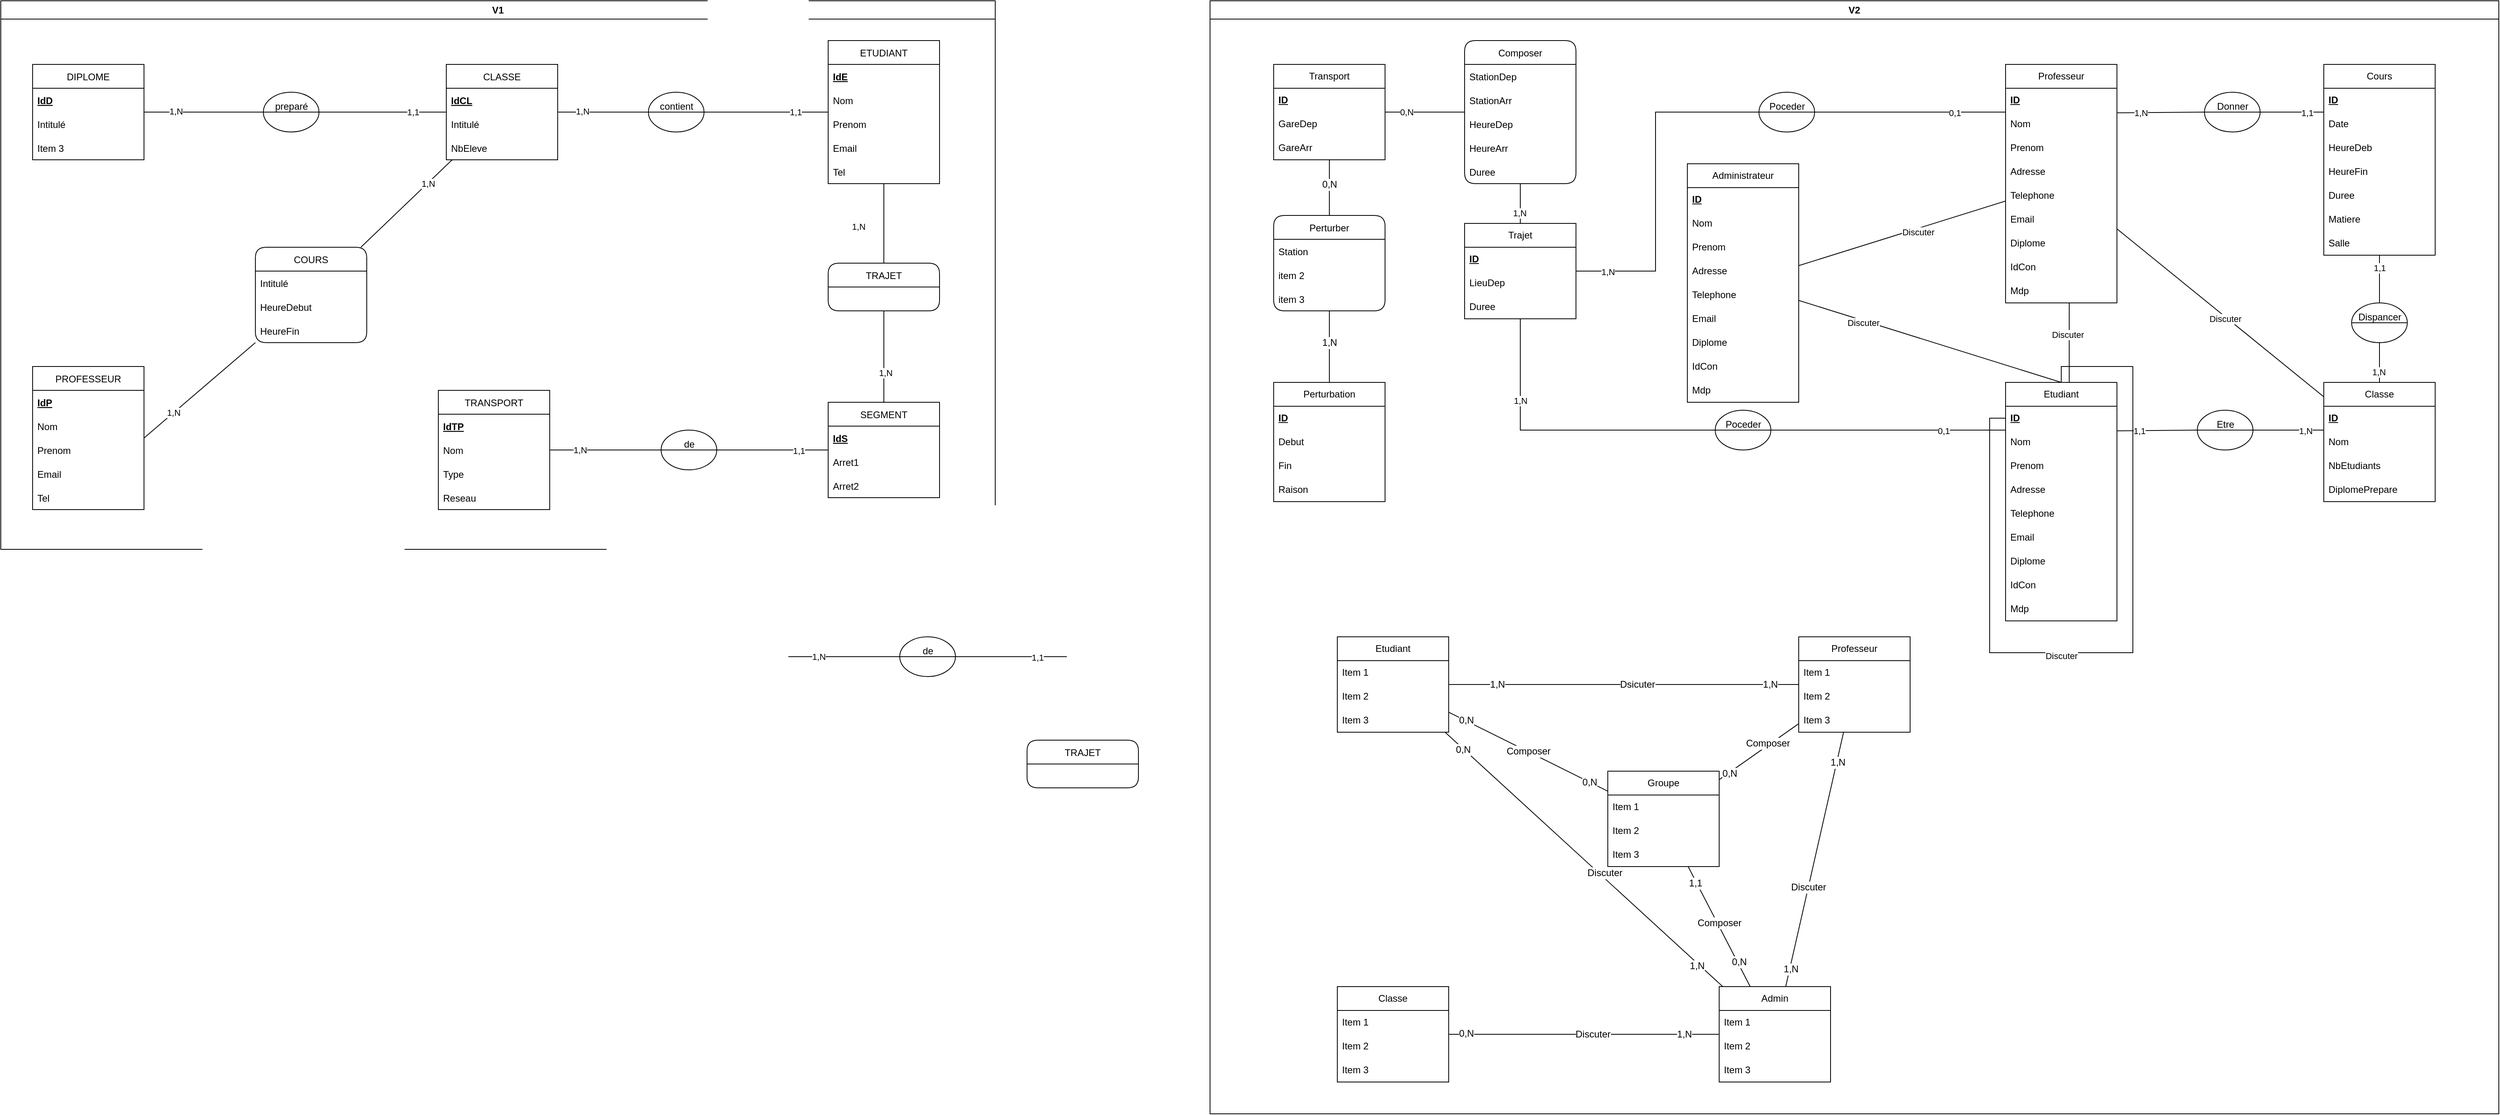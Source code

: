 <mxfile version="20.6.0" type="github">
  <diagram id="ntwZN9jLrbFkZiTQ13Ez" name="Page-1">
    <mxGraphModel dx="2747" dy="605" grid="1" gridSize="10" guides="1" tooltips="1" connect="1" arrows="1" fold="1" page="1" pageScale="1" pageWidth="827" pageHeight="1169" math="0" shadow="0">
      <root>
        <mxCell id="0" />
        <mxCell id="1" parent="0" />
        <mxCell id="YvM7rf__rvNZfSff4V5Y-11" value="DIPLOME" style="swimlane;fontStyle=0;childLayout=stackLayout;horizontal=1;startSize=30;horizontalStack=0;resizeParent=1;resizeParentMax=0;resizeLast=0;collapsible=1;marginBottom=0;" parent="1" vertex="1">
          <mxGeometry x="-1480" y="160" width="140" height="120" as="geometry" />
        </mxCell>
        <mxCell id="YvM7rf__rvNZfSff4V5Y-12" value="IdD" style="text;strokeColor=none;fillColor=none;align=left;verticalAlign=middle;spacingLeft=4;spacingRight=4;overflow=hidden;points=[[0,0.5],[1,0.5]];portConstraint=eastwest;rotatable=0;fontStyle=5" parent="YvM7rf__rvNZfSff4V5Y-11" vertex="1">
          <mxGeometry y="30" width="140" height="30" as="geometry" />
        </mxCell>
        <mxCell id="YvM7rf__rvNZfSff4V5Y-13" value="Intitulé" style="text;strokeColor=none;fillColor=none;align=left;verticalAlign=middle;spacingLeft=4;spacingRight=4;overflow=hidden;points=[[0,0.5],[1,0.5]];portConstraint=eastwest;rotatable=0;" parent="YvM7rf__rvNZfSff4V5Y-11" vertex="1">
          <mxGeometry y="60" width="140" height="30" as="geometry" />
        </mxCell>
        <mxCell id="YvM7rf__rvNZfSff4V5Y-14" value="Item 3" style="text;strokeColor=none;fillColor=none;align=left;verticalAlign=middle;spacingLeft=4;spacingRight=4;overflow=hidden;points=[[0,0.5],[1,0.5]];portConstraint=eastwest;rotatable=0;" parent="YvM7rf__rvNZfSff4V5Y-11" vertex="1">
          <mxGeometry y="90" width="140" height="30" as="geometry" />
        </mxCell>
        <mxCell id="YvM7rf__rvNZfSff4V5Y-35" value="&lt;div&gt;&lt;br&gt;&lt;/div&gt;&lt;div&gt;preparé&lt;br&gt;&lt;/div&gt;&lt;div&gt;&lt;br&gt;&lt;/div&gt;&lt;div&gt;&lt;br&gt;&lt;/div&gt;" style="shape=ellipse;container=1;horizontal=1;horizontalStack=0;resizeParent=1;resizeParentMax=0;resizeLast=0;html=1;dashed=0;collapsible=0;" parent="1" vertex="1">
          <mxGeometry x="-1190" y="195" width="70" height="50" as="geometry" />
        </mxCell>
        <mxCell id="YvM7rf__rvNZfSff4V5Y-36" value="" style="line;strokeWidth=1;fillColor=none;rotatable=0;labelPosition=right;points=[];portConstraint=eastwest;dashed=0;resizeWidth=1;" parent="YvM7rf__rvNZfSff4V5Y-35" vertex="1">
          <mxGeometry y="22.917" width="70" height="4.167" as="geometry" />
        </mxCell>
        <mxCell id="YvM7rf__rvNZfSff4V5Y-37" value="" style="endArrow=none;html=1;rounded=0;entryX=0;entryY=0.5;entryDx=0;entryDy=0;exitX=1;exitY=0.5;exitDx=0;exitDy=0;" parent="1" source="YvM7rf__rvNZfSff4V5Y-11" target="YvM7rf__rvNZfSff4V5Y-35" edge="1">
          <mxGeometry width="50" height="50" relative="1" as="geometry">
            <mxPoint x="-1300" y="225" as="sourcePoint" />
            <mxPoint x="-1420" y="360" as="targetPoint" />
          </mxGeometry>
        </mxCell>
        <mxCell id="YvM7rf__rvNZfSff4V5Y-38" value="1,N" style="edgeLabel;html=1;align=center;verticalAlign=middle;resizable=0;points=[];" parent="YvM7rf__rvNZfSff4V5Y-37" vertex="1" connectable="0">
          <mxGeometry x="-0.467" y="1" relative="1" as="geometry">
            <mxPoint as="offset" />
          </mxGeometry>
        </mxCell>
        <mxCell id="YvM7rf__rvNZfSff4V5Y-39" value="" style="endArrow=none;html=1;rounded=0;entryX=1;entryY=0.5;entryDx=0;entryDy=0;exitX=0;exitY=0.5;exitDx=0;exitDy=0;" parent="1" source="YvM7rf__rvNZfSff4V5Y-42" target="YvM7rf__rvNZfSff4V5Y-35" edge="1">
          <mxGeometry width="50" height="50" relative="1" as="geometry">
            <mxPoint x="-1040" y="210" as="sourcePoint" />
            <mxPoint x="-1130" y="280" as="targetPoint" />
          </mxGeometry>
        </mxCell>
        <mxCell id="YvM7rf__rvNZfSff4V5Y-40" value="1,1" style="edgeLabel;html=1;align=center;verticalAlign=middle;resizable=0;points=[];" parent="YvM7rf__rvNZfSff4V5Y-39" vertex="1" connectable="0">
          <mxGeometry x="-0.467" relative="1" as="geometry">
            <mxPoint as="offset" />
          </mxGeometry>
        </mxCell>
        <mxCell id="YvM7rf__rvNZfSff4V5Y-42" value="CLASSE" style="swimlane;fontStyle=0;childLayout=stackLayout;horizontal=1;startSize=30;horizontalStack=0;resizeParent=1;resizeParentMax=0;resizeLast=0;collapsible=1;marginBottom=0;rounded=0;" parent="1" vertex="1">
          <mxGeometry x="-960" y="160" width="140" height="120" as="geometry" />
        </mxCell>
        <mxCell id="YvM7rf__rvNZfSff4V5Y-43" value="IdCL" style="text;strokeColor=none;fillColor=none;align=left;verticalAlign=middle;spacingLeft=4;spacingRight=4;overflow=hidden;points=[[0,0.5],[1,0.5]];portConstraint=eastwest;rotatable=0;rounded=1;fontStyle=5" parent="YvM7rf__rvNZfSff4V5Y-42" vertex="1">
          <mxGeometry y="30" width="140" height="30" as="geometry" />
        </mxCell>
        <mxCell id="YvM7rf__rvNZfSff4V5Y-44" value="Intitulé" style="text;strokeColor=none;fillColor=none;align=left;verticalAlign=middle;spacingLeft=4;spacingRight=4;overflow=hidden;points=[[0,0.5],[1,0.5]];portConstraint=eastwest;rotatable=0;rounded=1;" parent="YvM7rf__rvNZfSff4V5Y-42" vertex="1">
          <mxGeometry y="60" width="140" height="30" as="geometry" />
        </mxCell>
        <mxCell id="YvM7rf__rvNZfSff4V5Y-45" value="NbEleve" style="text;strokeColor=none;fillColor=none;align=left;verticalAlign=middle;spacingLeft=4;spacingRight=4;overflow=hidden;points=[[0,0.5],[1,0.5]];portConstraint=eastwest;rotatable=0;rounded=1;" parent="YvM7rf__rvNZfSff4V5Y-42" vertex="1">
          <mxGeometry y="90" width="140" height="30" as="geometry" />
        </mxCell>
        <mxCell id="YvM7rf__rvNZfSff4V5Y-46" value="ETUDIANT" style="swimlane;fontStyle=0;childLayout=stackLayout;horizontal=1;startSize=30;horizontalStack=0;resizeParent=1;resizeParentMax=0;resizeLast=0;collapsible=1;marginBottom=0;rounded=0;" parent="1" vertex="1">
          <mxGeometry x="-480" y="130" width="140" height="180" as="geometry" />
        </mxCell>
        <mxCell id="YvM7rf__rvNZfSff4V5Y-47" value="IdE" style="text;strokeColor=none;fillColor=none;align=left;verticalAlign=middle;spacingLeft=4;spacingRight=4;overflow=hidden;points=[[0,0.5],[1,0.5]];portConstraint=eastwest;rotatable=0;rounded=1;fontStyle=5" parent="YvM7rf__rvNZfSff4V5Y-46" vertex="1">
          <mxGeometry y="30" width="140" height="30" as="geometry" />
        </mxCell>
        <mxCell id="YvM7rf__rvNZfSff4V5Y-48" value="Nom" style="text;strokeColor=none;fillColor=none;align=left;verticalAlign=middle;spacingLeft=4;spacingRight=4;overflow=hidden;points=[[0,0.5],[1,0.5]];portConstraint=eastwest;rotatable=0;rounded=1;" parent="YvM7rf__rvNZfSff4V5Y-46" vertex="1">
          <mxGeometry y="60" width="140" height="30" as="geometry" />
        </mxCell>
        <mxCell id="YvM7rf__rvNZfSff4V5Y-49" value="Prenom" style="text;strokeColor=none;fillColor=none;align=left;verticalAlign=middle;spacingLeft=4;spacingRight=4;overflow=hidden;points=[[0,0.5],[1,0.5]];portConstraint=eastwest;rotatable=0;rounded=1;" parent="YvM7rf__rvNZfSff4V5Y-46" vertex="1">
          <mxGeometry y="90" width="140" height="30" as="geometry" />
        </mxCell>
        <mxCell id="YvM7rf__rvNZfSff4V5Y-52" value="Email    " style="text;strokeColor=none;fillColor=none;align=left;verticalAlign=middle;spacingLeft=4;spacingRight=4;overflow=hidden;points=[[0,0.5],[1,0.5]];portConstraint=eastwest;rotatable=0;rounded=1;" parent="YvM7rf__rvNZfSff4V5Y-46" vertex="1">
          <mxGeometry y="120" width="140" height="30" as="geometry" />
        </mxCell>
        <mxCell id="YvM7rf__rvNZfSff4V5Y-51" value="Tel" style="text;strokeColor=none;fillColor=none;align=left;verticalAlign=middle;spacingLeft=4;spacingRight=4;overflow=hidden;points=[[0,0.5],[1,0.5]];portConstraint=eastwest;rotatable=0;rounded=1;" parent="YvM7rf__rvNZfSff4V5Y-46" vertex="1">
          <mxGeometry y="150" width="140" height="30" as="geometry" />
        </mxCell>
        <mxCell id="YvM7rf__rvNZfSff4V5Y-53" value="&lt;div&gt;&lt;br&gt;&lt;/div&gt;&lt;div&gt;contient&lt;br&gt;&lt;/div&gt;&lt;div&gt;&lt;br&gt;&lt;/div&gt;&lt;div&gt;&lt;br&gt;&lt;/div&gt;" style="shape=ellipse;container=1;horizontal=1;horizontalStack=0;resizeParent=1;resizeParentMax=0;resizeLast=0;html=1;dashed=0;collapsible=0;" parent="1" vertex="1">
          <mxGeometry x="-706" y="195" width="70" height="50" as="geometry" />
        </mxCell>
        <mxCell id="YvM7rf__rvNZfSff4V5Y-54" value="" style="line;strokeWidth=1;fillColor=none;rotatable=0;labelPosition=right;points=[];portConstraint=eastwest;dashed=0;resizeWidth=1;" parent="YvM7rf__rvNZfSff4V5Y-53" vertex="1">
          <mxGeometry y="22.917" width="70" height="4.167" as="geometry" />
        </mxCell>
        <mxCell id="YvM7rf__rvNZfSff4V5Y-55" value="" style="endArrow=none;html=1;rounded=0;entryX=0;entryY=0.5;entryDx=0;entryDy=0;exitX=1;exitY=0.5;exitDx=0;exitDy=0;" parent="1" source="YvM7rf__rvNZfSff4V5Y-42" target="YvM7rf__rvNZfSff4V5Y-53" edge="1">
          <mxGeometry width="50" height="50" relative="1" as="geometry">
            <mxPoint x="-790" y="235" as="sourcePoint" />
            <mxPoint x="-1040" y="560" as="targetPoint" />
          </mxGeometry>
        </mxCell>
        <mxCell id="YvM7rf__rvNZfSff4V5Y-56" value="1,N" style="edgeLabel;html=1;align=center;verticalAlign=middle;resizable=0;points=[];" parent="YvM7rf__rvNZfSff4V5Y-55" vertex="1" connectable="0">
          <mxGeometry x="-0.467" y="1" relative="1" as="geometry">
            <mxPoint as="offset" />
          </mxGeometry>
        </mxCell>
        <mxCell id="YvM7rf__rvNZfSff4V5Y-57" value="" style="endArrow=none;html=1;rounded=0;entryX=1;entryY=0.5;entryDx=0;entryDy=0;" parent="1" source="YvM7rf__rvNZfSff4V5Y-46" target="YvM7rf__rvNZfSff4V5Y-53" edge="1">
          <mxGeometry width="50" height="50" relative="1" as="geometry">
            <mxPoint x="-520" y="220" as="sourcePoint" />
            <mxPoint x="-940" y="480" as="targetPoint" />
          </mxGeometry>
        </mxCell>
        <mxCell id="YvM7rf__rvNZfSff4V5Y-58" value="1,1" style="edgeLabel;html=1;align=center;verticalAlign=middle;resizable=0;points=[];" parent="YvM7rf__rvNZfSff4V5Y-57" vertex="1" connectable="0">
          <mxGeometry x="-0.467" relative="1" as="geometry">
            <mxPoint as="offset" />
          </mxGeometry>
        </mxCell>
        <mxCell id="YvM7rf__rvNZfSff4V5Y-59" value="PROFESSEUR" style="swimlane;fontStyle=0;childLayout=stackLayout;horizontal=1;startSize=30;horizontalStack=0;resizeParent=1;resizeParentMax=0;resizeLast=0;collapsible=1;marginBottom=0;rounded=0;" parent="1" vertex="1">
          <mxGeometry x="-1480" y="540" width="140" height="180" as="geometry" />
        </mxCell>
        <mxCell id="YvM7rf__rvNZfSff4V5Y-60" value="IdP" style="text;strokeColor=none;fillColor=none;align=left;verticalAlign=middle;spacingLeft=4;spacingRight=4;overflow=hidden;points=[[0,0.5],[1,0.5]];portConstraint=eastwest;rotatable=0;rounded=0;fontStyle=5" parent="YvM7rf__rvNZfSff4V5Y-59" vertex="1">
          <mxGeometry y="30" width="140" height="30" as="geometry" />
        </mxCell>
        <mxCell id="YvM7rf__rvNZfSff4V5Y-61" value="Nom    " style="text;strokeColor=none;fillColor=none;align=left;verticalAlign=middle;spacingLeft=4;spacingRight=4;overflow=hidden;points=[[0,0.5],[1,0.5]];portConstraint=eastwest;rotatable=0;rounded=0;" parent="YvM7rf__rvNZfSff4V5Y-59" vertex="1">
          <mxGeometry y="60" width="140" height="30" as="geometry" />
        </mxCell>
        <mxCell id="YvM7rf__rvNZfSff4V5Y-62" value="Prenom" style="text;strokeColor=none;fillColor=none;align=left;verticalAlign=middle;spacingLeft=4;spacingRight=4;overflow=hidden;points=[[0,0.5],[1,0.5]];portConstraint=eastwest;rotatable=0;rounded=0;" parent="YvM7rf__rvNZfSff4V5Y-59" vertex="1">
          <mxGeometry y="90" width="140" height="30" as="geometry" />
        </mxCell>
        <mxCell id="YvM7rf__rvNZfSff4V5Y-63" value="Email    " style="text;strokeColor=none;fillColor=none;align=left;verticalAlign=middle;spacingLeft=4;spacingRight=4;overflow=hidden;points=[[0,0.5],[1,0.5]];portConstraint=eastwest;rotatable=0;rounded=0;" parent="YvM7rf__rvNZfSff4V5Y-59" vertex="1">
          <mxGeometry y="120" width="140" height="30" as="geometry" />
        </mxCell>
        <mxCell id="YvM7rf__rvNZfSff4V5Y-64" value="Tel" style="text;strokeColor=none;fillColor=none;align=left;verticalAlign=middle;spacingLeft=4;spacingRight=4;overflow=hidden;points=[[0,0.5],[1,0.5]];portConstraint=eastwest;rotatable=0;rounded=0;" parent="YvM7rf__rvNZfSff4V5Y-59" vertex="1">
          <mxGeometry y="150" width="140" height="30" as="geometry" />
        </mxCell>
        <mxCell id="YvM7rf__rvNZfSff4V5Y-71" value="" style="endArrow=none;html=1;rounded=0;exitX=1;exitY=0.5;exitDx=0;exitDy=0;" parent="1" source="YvM7rf__rvNZfSff4V5Y-59" target="YvM7rf__rvNZfSff4V5Y-122" edge="1">
          <mxGeometry width="50" height="50" relative="1" as="geometry">
            <mxPoint x="-1320" y="575" as="sourcePoint" />
            <mxPoint x="-1270" y="550" as="targetPoint" />
          </mxGeometry>
        </mxCell>
        <mxCell id="YvM7rf__rvNZfSff4V5Y-72" value="1,N" style="edgeLabel;html=1;align=center;verticalAlign=middle;resizable=0;points=[];" parent="YvM7rf__rvNZfSff4V5Y-71" vertex="1" connectable="0">
          <mxGeometry x="-0.467" y="1" relative="1" as="geometry">
            <mxPoint as="offset" />
          </mxGeometry>
        </mxCell>
        <mxCell id="YvM7rf__rvNZfSff4V5Y-79" value="" style="endArrow=none;html=1;rounded=0;" parent="1" source="YvM7rf__rvNZfSff4V5Y-42" target="YvM7rf__rvNZfSff4V5Y-122" edge="1">
          <mxGeometry width="50" height="50" relative="1" as="geometry">
            <mxPoint x="-660" y="445" as="sourcePoint" />
            <mxPoint x="-910.0" y="365.0" as="targetPoint" />
          </mxGeometry>
        </mxCell>
        <mxCell id="YvM7rf__rvNZfSff4V5Y-80" value="1,N" style="edgeLabel;html=1;align=center;verticalAlign=middle;resizable=0;points=[];" parent="YvM7rf__rvNZfSff4V5Y-79" vertex="1" connectable="0">
          <mxGeometry x="-0.467" relative="1" as="geometry">
            <mxPoint as="offset" />
          </mxGeometry>
        </mxCell>
        <mxCell id="YvM7rf__rvNZfSff4V5Y-81" value="TRANSPORT" style="swimlane;fontStyle=0;childLayout=stackLayout;horizontal=1;startSize=30;horizontalStack=0;resizeParent=1;resizeParentMax=0;resizeLast=0;collapsible=1;marginBottom=0;rounded=0;" parent="1" vertex="1">
          <mxGeometry x="-970" y="570" width="140" height="150" as="geometry" />
        </mxCell>
        <mxCell id="YvM7rf__rvNZfSff4V5Y-82" value="IdTP" style="text;strokeColor=none;fillColor=none;align=left;verticalAlign=middle;spacingLeft=4;spacingRight=4;overflow=hidden;points=[[0,0.5],[1,0.5]];portConstraint=eastwest;rotatable=0;rounded=0;fontStyle=5" parent="YvM7rf__rvNZfSff4V5Y-81" vertex="1">
          <mxGeometry y="30" width="140" height="30" as="geometry" />
        </mxCell>
        <mxCell id="YvM7rf__rvNZfSff4V5Y-83" value="Nom" style="text;strokeColor=none;fillColor=none;align=left;verticalAlign=middle;spacingLeft=4;spacingRight=4;overflow=hidden;points=[[0,0.5],[1,0.5]];portConstraint=eastwest;rotatable=0;rounded=0;" parent="YvM7rf__rvNZfSff4V5Y-81" vertex="1">
          <mxGeometry y="60" width="140" height="30" as="geometry" />
        </mxCell>
        <mxCell id="YvM7rf__rvNZfSff4V5Y-84" value="Type" style="text;strokeColor=none;fillColor=none;align=left;verticalAlign=middle;spacingLeft=4;spacingRight=4;overflow=hidden;points=[[0,0.5],[1,0.5]];portConstraint=eastwest;rotatable=0;rounded=0;" parent="YvM7rf__rvNZfSff4V5Y-81" vertex="1">
          <mxGeometry y="90" width="140" height="30" as="geometry" />
        </mxCell>
        <mxCell id="YvM7rf__rvNZfSff4V5Y-85" value="Reseau" style="text;strokeColor=none;fillColor=none;align=left;verticalAlign=middle;spacingLeft=4;spacingRight=4;overflow=hidden;points=[[0,0.5],[1,0.5]];portConstraint=eastwest;rotatable=0;rounded=0;" parent="YvM7rf__rvNZfSff4V5Y-81" vertex="1">
          <mxGeometry y="120" width="140" height="30" as="geometry" />
        </mxCell>
        <mxCell id="YvM7rf__rvNZfSff4V5Y-87" value="SEGMENT" style="swimlane;fontStyle=0;childLayout=stackLayout;horizontal=1;startSize=30;horizontalStack=0;resizeParent=1;resizeParentMax=0;resizeLast=0;collapsible=1;marginBottom=0;rounded=0;" parent="1" vertex="1">
          <mxGeometry x="-480" y="585" width="140" height="120" as="geometry" />
        </mxCell>
        <mxCell id="YvM7rf__rvNZfSff4V5Y-88" value="IdS" style="text;strokeColor=none;fillColor=none;align=left;verticalAlign=middle;spacingLeft=4;spacingRight=4;overflow=hidden;points=[[0,0.5],[1,0.5]];portConstraint=eastwest;rotatable=0;rounded=0;fontStyle=5" parent="YvM7rf__rvNZfSff4V5Y-87" vertex="1">
          <mxGeometry y="30" width="140" height="30" as="geometry" />
        </mxCell>
        <mxCell id="YvM7rf__rvNZfSff4V5Y-89" value="Arret1" style="text;strokeColor=none;fillColor=none;align=left;verticalAlign=middle;spacingLeft=4;spacingRight=4;overflow=hidden;points=[[0,0.5],[1,0.5]];portConstraint=eastwest;rotatable=0;rounded=0;" parent="YvM7rf__rvNZfSff4V5Y-87" vertex="1">
          <mxGeometry y="60" width="140" height="30" as="geometry" />
        </mxCell>
        <mxCell id="YvM7rf__rvNZfSff4V5Y-90" value="Arret2" style="text;strokeColor=none;fillColor=none;align=left;verticalAlign=middle;spacingLeft=4;spacingRight=4;overflow=hidden;points=[[0,0.5],[1,0.5]];portConstraint=eastwest;rotatable=0;rounded=0;" parent="YvM7rf__rvNZfSff4V5Y-87" vertex="1">
          <mxGeometry y="90" width="140" height="30" as="geometry" />
        </mxCell>
        <mxCell id="YvM7rf__rvNZfSff4V5Y-91" value="&lt;div&gt;de&lt;br&gt;&lt;/div&gt;&lt;div&gt;&lt;br&gt;&lt;/div&gt;" style="shape=ellipse;container=1;horizontal=1;horizontalStack=0;resizeParent=1;resizeParentMax=0;resizeLast=0;html=1;dashed=0;collapsible=0;" parent="1" vertex="1">
          <mxGeometry x="-690" y="620" width="70" height="50" as="geometry" />
        </mxCell>
        <mxCell id="YvM7rf__rvNZfSff4V5Y-92" value="" style="line;strokeWidth=1;fillColor=none;rotatable=0;labelPosition=right;points=[];portConstraint=eastwest;dashed=0;resizeWidth=1;" parent="YvM7rf__rvNZfSff4V5Y-91" vertex="1">
          <mxGeometry y="22.917" width="70" height="4.167" as="geometry" />
        </mxCell>
        <mxCell id="YvM7rf__rvNZfSff4V5Y-93" value="" style="endArrow=none;html=1;rounded=0;entryX=1;entryY=0.5;entryDx=0;entryDy=0;" parent="1" source="YvM7rf__rvNZfSff4V5Y-87" target="YvM7rf__rvNZfSff4V5Y-91" edge="1">
          <mxGeometry width="50" height="50" relative="1" as="geometry">
            <mxPoint x="-340" y="405" as="sourcePoint" />
            <mxPoint x="-650" y="600" as="targetPoint" />
          </mxGeometry>
        </mxCell>
        <mxCell id="YvM7rf__rvNZfSff4V5Y-94" value="1,1" style="edgeLabel;html=1;align=center;verticalAlign=middle;resizable=0;points=[];" parent="YvM7rf__rvNZfSff4V5Y-93" vertex="1" connectable="0">
          <mxGeometry x="-0.467" y="1" relative="1" as="geometry">
            <mxPoint as="offset" />
          </mxGeometry>
        </mxCell>
        <mxCell id="YvM7rf__rvNZfSff4V5Y-95" value="" style="endArrow=none;html=1;rounded=0;entryX=0;entryY=0.5;entryDx=0;entryDy=0;" parent="1" source="YvM7rf__rvNZfSff4V5Y-81" target="YvM7rf__rvNZfSff4V5Y-91" edge="1">
          <mxGeometry width="50" height="50" relative="1" as="geometry">
            <mxPoint x="-890" y="415" as="sourcePoint" />
            <mxPoint x="-970" y="470" as="targetPoint" />
          </mxGeometry>
        </mxCell>
        <mxCell id="YvM7rf__rvNZfSff4V5Y-96" value="1,N" style="edgeLabel;html=1;align=center;verticalAlign=middle;resizable=0;points=[];" parent="YvM7rf__rvNZfSff4V5Y-95" vertex="1" connectable="0">
          <mxGeometry x="-0.467" relative="1" as="geometry">
            <mxPoint as="offset" />
          </mxGeometry>
        </mxCell>
        <mxCell id="YvM7rf__rvNZfSff4V5Y-101" value="TRAJET" style="rounded=1;swimlane;fontStyle=0;childLayout=stackLayout;horizontal=1;startSize=30;horizontalStack=0;resizeParent=1;resizeParentMax=0;resizeLast=0;collapsible=1;marginBottom=0;" parent="1" vertex="1">
          <mxGeometry x="-480" y="410" width="140" height="60" as="geometry" />
        </mxCell>
        <mxCell id="YvM7rf__rvNZfSff4V5Y-117" value="" style="endArrow=none;html=1;rounded=0;" parent="1" source="YvM7rf__rvNZfSff4V5Y-101" target="YvM7rf__rvNZfSff4V5Y-46" edge="1">
          <mxGeometry width="50" height="50" relative="1" as="geometry">
            <mxPoint x="-730" y="420" as="sourcePoint" />
            <mxPoint x="-680" y="370" as="targetPoint" />
          </mxGeometry>
        </mxCell>
        <mxCell id="YvM7rf__rvNZfSff4V5Y-118" value="1,N" style="edgeLabel;html=1;align=center;verticalAlign=middle;resizable=0;points=[];" parent="YvM7rf__rvNZfSff4V5Y-117" vertex="1" connectable="0">
          <mxGeometry x="0.778" relative="1" as="geometry">
            <mxPoint x="-32" y="43" as="offset" />
          </mxGeometry>
        </mxCell>
        <mxCell id="YvM7rf__rvNZfSff4V5Y-119" value="" style="endArrow=none;html=1;rounded=0;" parent="1" source="YvM7rf__rvNZfSff4V5Y-87" target="YvM7rf__rvNZfSff4V5Y-101" edge="1">
          <mxGeometry width="50" height="50" relative="1" as="geometry">
            <mxPoint x="-565.0" y="450" as="sourcePoint" />
            <mxPoint x="-467.5" y="320" as="targetPoint" />
          </mxGeometry>
        </mxCell>
        <mxCell id="YvM7rf__rvNZfSff4V5Y-120" value="1,N" style="edgeLabel;html=1;align=center;verticalAlign=middle;resizable=0;points=[];" parent="YvM7rf__rvNZfSff4V5Y-119" vertex="1" connectable="0">
          <mxGeometry x="0.778" relative="1" as="geometry">
            <mxPoint x="2" y="65" as="offset" />
          </mxGeometry>
        </mxCell>
        <mxCell id="YvM7rf__rvNZfSff4V5Y-122" value="COURS" style="rounded=1;swimlane;fontStyle=0;childLayout=stackLayout;horizontal=1;startSize=30;horizontalStack=0;resizeParent=1;resizeParentMax=0;resizeLast=0;collapsible=1;marginBottom=0;" parent="1" vertex="1">
          <mxGeometry x="-1200" y="390" width="140" height="120" as="geometry" />
        </mxCell>
        <mxCell id="YvM7rf__rvNZfSff4V5Y-123" value="Intitulé" style="text;strokeColor=none;fillColor=none;align=left;verticalAlign=middle;spacingLeft=4;spacingRight=4;overflow=hidden;points=[[0,0.5],[1,0.5]];portConstraint=eastwest;rotatable=0;" parent="YvM7rf__rvNZfSff4V5Y-122" vertex="1">
          <mxGeometry y="30" width="140" height="30" as="geometry" />
        </mxCell>
        <mxCell id="YvM7rf__rvNZfSff4V5Y-124" value="HeureDebut    " style="text;strokeColor=none;fillColor=none;align=left;verticalAlign=middle;spacingLeft=4;spacingRight=4;overflow=hidden;points=[[0,0.5],[1,0.5]];portConstraint=eastwest;rotatable=0;" parent="YvM7rf__rvNZfSff4V5Y-122" vertex="1">
          <mxGeometry y="60" width="140" height="30" as="geometry" />
        </mxCell>
        <mxCell id="YvM7rf__rvNZfSff4V5Y-125" value="HeureFin" style="text;strokeColor=none;fillColor=none;align=left;verticalAlign=middle;spacingLeft=4;spacingRight=4;overflow=hidden;points=[[0,0.5],[1,0.5]];portConstraint=eastwest;rotatable=0;" parent="YvM7rf__rvNZfSff4V5Y-122" vertex="1">
          <mxGeometry y="90" width="140" height="30" as="geometry" />
        </mxCell>
        <mxCell id="u7hhSnUpqo7W0qD7Zvtp-2" value="V1" style="swimlane;whiteSpace=wrap;html=1;" parent="1" vertex="1">
          <mxGeometry x="-1520" y="80" width="1250" height="690" as="geometry" />
        </mxCell>
        <mxCell id="u7hhSnUpqo7W0qD7Zvtp-3" value="V2" style="swimlane;whiteSpace=wrap;html=1;" parent="1" vertex="1">
          <mxGeometry y="80" width="1620" height="1400" as="geometry" />
        </mxCell>
        <mxCell id="u7hhSnUpqo7W0qD7Zvtp-20" value="Transport" style="swimlane;fontStyle=0;childLayout=stackLayout;horizontal=1;startSize=30;horizontalStack=0;resizeParent=1;resizeParentMax=0;resizeLast=0;collapsible=1;marginBottom=0;whiteSpace=wrap;html=1;" parent="u7hhSnUpqo7W0qD7Zvtp-3" vertex="1">
          <mxGeometry x="80" y="80" width="140" height="120" as="geometry" />
        </mxCell>
        <mxCell id="u7hhSnUpqo7W0qD7Zvtp-21" value="&lt;b&gt;&lt;u&gt;ID&lt;/u&gt;&lt;/b&gt;" style="text;strokeColor=none;fillColor=none;align=left;verticalAlign=middle;spacingLeft=4;spacingRight=4;overflow=hidden;points=[[0,0.5],[1,0.5]];portConstraint=eastwest;rotatable=0;whiteSpace=wrap;html=1;" parent="u7hhSnUpqo7W0qD7Zvtp-20" vertex="1">
          <mxGeometry y="30" width="140" height="30" as="geometry" />
        </mxCell>
        <mxCell id="u7hhSnUpqo7W0qD7Zvtp-22" value="GareDep" style="text;strokeColor=none;fillColor=none;align=left;verticalAlign=middle;spacingLeft=4;spacingRight=4;overflow=hidden;points=[[0,0.5],[1,0.5]];portConstraint=eastwest;rotatable=0;whiteSpace=wrap;html=1;" parent="u7hhSnUpqo7W0qD7Zvtp-20" vertex="1">
          <mxGeometry y="60" width="140" height="30" as="geometry" />
        </mxCell>
        <mxCell id="u7hhSnUpqo7W0qD7Zvtp-23" value="GareArr" style="text;strokeColor=none;fillColor=none;align=left;verticalAlign=middle;spacingLeft=4;spacingRight=4;overflow=hidden;points=[[0,0.5],[1,0.5]];portConstraint=eastwest;rotatable=0;whiteSpace=wrap;html=1;" parent="u7hhSnUpqo7W0qD7Zvtp-20" vertex="1">
          <mxGeometry y="90" width="140" height="30" as="geometry" />
        </mxCell>
        <mxCell id="u7hhSnUpqo7W0qD7Zvtp-44" style="edgeStyle=orthogonalEdgeStyle;rounded=0;orthogonalLoop=1;jettySize=auto;html=1;strokeColor=default;startArrow=none;startFill=0;endArrow=none;endFill=0;" parent="u7hhSnUpqo7W0qD7Zvtp-3" source="u7hhSnUpqo7W0qD7Zvtp-28" target="aPZHVaGw-qCN1YjfvWMK-6" edge="1">
          <mxGeometry relative="1" as="geometry">
            <Array as="points">
              <mxPoint x="150" y="470" />
              <mxPoint x="150" y="470" />
            </Array>
          </mxGeometry>
        </mxCell>
        <mxCell id="aPZHVaGw-qCN1YjfvWMK-72" value="1,N" style="edgeLabel;html=1;align=center;verticalAlign=middle;resizable=0;points=[];fontSize=12;" parent="u7hhSnUpqo7W0qD7Zvtp-44" vertex="1" connectable="0">
          <mxGeometry x="0.331" y="-1" relative="1" as="geometry">
            <mxPoint x="-1" y="10" as="offset" />
          </mxGeometry>
        </mxCell>
        <mxCell id="u7hhSnUpqo7W0qD7Zvtp-28" value="Perturbation" style="swimlane;fontStyle=0;childLayout=stackLayout;horizontal=1;startSize=30;horizontalStack=0;resizeParent=1;resizeParentMax=0;resizeLast=0;collapsible=1;marginBottom=0;whiteSpace=wrap;html=1;" parent="u7hhSnUpqo7W0qD7Zvtp-3" vertex="1">
          <mxGeometry x="80" y="480" width="140" height="150" as="geometry" />
        </mxCell>
        <mxCell id="u7hhSnUpqo7W0qD7Zvtp-29" value="&lt;b&gt;&lt;u&gt;ID&lt;/u&gt;&lt;/b&gt;" style="text;strokeColor=none;fillColor=none;align=left;verticalAlign=middle;spacingLeft=4;spacingRight=4;overflow=hidden;points=[[0,0.5],[1,0.5]];portConstraint=eastwest;rotatable=0;whiteSpace=wrap;html=1;" parent="u7hhSnUpqo7W0qD7Zvtp-28" vertex="1">
          <mxGeometry y="30" width="140" height="30" as="geometry" />
        </mxCell>
        <mxCell id="u7hhSnUpqo7W0qD7Zvtp-30" value="Debut" style="text;strokeColor=none;fillColor=none;align=left;verticalAlign=middle;spacingLeft=4;spacingRight=4;overflow=hidden;points=[[0,0.5],[1,0.5]];portConstraint=eastwest;rotatable=0;whiteSpace=wrap;html=1;" parent="u7hhSnUpqo7W0qD7Zvtp-28" vertex="1">
          <mxGeometry y="60" width="140" height="30" as="geometry" />
        </mxCell>
        <mxCell id="u7hhSnUpqo7W0qD7Zvtp-31" value="Fin" style="text;strokeColor=none;fillColor=none;align=left;verticalAlign=middle;spacingLeft=4;spacingRight=4;overflow=hidden;points=[[0,0.5],[1,0.5]];portConstraint=eastwest;rotatable=0;whiteSpace=wrap;html=1;" parent="u7hhSnUpqo7W0qD7Zvtp-28" vertex="1">
          <mxGeometry y="90" width="140" height="30" as="geometry" />
        </mxCell>
        <mxCell id="-849NrVBAGsqTV4DPG-j-1" value="Raison" style="text;strokeColor=none;fillColor=none;align=left;verticalAlign=middle;spacingLeft=4;spacingRight=4;overflow=hidden;points=[[0,0.5],[1,0.5]];portConstraint=eastwest;rotatable=0;whiteSpace=wrap;html=1;" vertex="1" parent="u7hhSnUpqo7W0qD7Zvtp-28">
          <mxGeometry y="120" width="140" height="30" as="geometry" />
        </mxCell>
        <mxCell id="u7hhSnUpqo7W0qD7Zvtp-56" style="rounded=0;orthogonalLoop=1;jettySize=auto;html=1;strokeColor=default;startArrow=none;startFill=0;endArrow=none;endFill=0;" parent="u7hhSnUpqo7W0qD7Zvtp-3" source="u7hhSnUpqo7W0qD7Zvtp-32" target="u7hhSnUpqo7W0qD7Zvtp-16" edge="1">
          <mxGeometry relative="1" as="geometry" />
        </mxCell>
        <mxCell id="u7hhSnUpqo7W0qD7Zvtp-57" value="Discuter" style="edgeLabel;html=1;align=center;verticalAlign=middle;resizable=0;points=[];" parent="u7hhSnUpqo7W0qD7Zvtp-56" vertex="1" connectable="0">
          <mxGeometry x="0.148" y="-5" relative="1" as="geometry">
            <mxPoint x="-1" as="offset" />
          </mxGeometry>
        </mxCell>
        <mxCell id="u7hhSnUpqo7W0qD7Zvtp-58" style="rounded=0;orthogonalLoop=1;jettySize=auto;html=1;entryX=0.5;entryY=0;entryDx=0;entryDy=0;strokeColor=default;startArrow=none;startFill=0;endArrow=none;endFill=0;" parent="u7hhSnUpqo7W0qD7Zvtp-3" source="u7hhSnUpqo7W0qD7Zvtp-32" target="u7hhSnUpqo7W0qD7Zvtp-12" edge="1">
          <mxGeometry relative="1" as="geometry" />
        </mxCell>
        <mxCell id="u7hhSnUpqo7W0qD7Zvtp-59" value="Discuter" style="edgeLabel;html=1;align=center;verticalAlign=middle;resizable=0;points=[];" parent="u7hhSnUpqo7W0qD7Zvtp-58" vertex="1" connectable="0">
          <mxGeometry x="-0.503" y="-2" relative="1" as="geometry">
            <mxPoint x="-1" as="offset" />
          </mxGeometry>
        </mxCell>
        <mxCell id="u7hhSnUpqo7W0qD7Zvtp-32" value="Administrateur" style="swimlane;fontStyle=0;childLayout=stackLayout;horizontal=1;startSize=30;horizontalStack=0;resizeParent=1;resizeParentMax=0;resizeLast=0;collapsible=1;marginBottom=0;whiteSpace=wrap;html=1;" parent="u7hhSnUpqo7W0qD7Zvtp-3" vertex="1">
          <mxGeometry x="600" y="205" width="140" height="300" as="geometry" />
        </mxCell>
        <mxCell id="-849NrVBAGsqTV4DPG-j-39" value="&lt;b&gt;&lt;u&gt;ID&lt;/u&gt;&lt;/b&gt;" style="text;strokeColor=none;fillColor=none;align=left;verticalAlign=middle;spacingLeft=4;spacingRight=4;overflow=hidden;points=[[0,0.5],[1,0.5]];portConstraint=eastwest;rotatable=0;whiteSpace=wrap;html=1;" vertex="1" parent="u7hhSnUpqo7W0qD7Zvtp-32">
          <mxGeometry y="30" width="140" height="30" as="geometry" />
        </mxCell>
        <mxCell id="-849NrVBAGsqTV4DPG-j-42" value="Nom" style="text;strokeColor=none;fillColor=none;align=left;verticalAlign=middle;spacingLeft=4;spacingRight=4;overflow=hidden;points=[[0,0.5],[1,0.5]];portConstraint=eastwest;rotatable=0;whiteSpace=wrap;html=1;" vertex="1" parent="u7hhSnUpqo7W0qD7Zvtp-32">
          <mxGeometry y="60" width="140" height="30" as="geometry" />
        </mxCell>
        <mxCell id="-849NrVBAGsqTV4DPG-j-43" value="Prenom" style="text;strokeColor=none;fillColor=none;align=left;verticalAlign=middle;spacingLeft=4;spacingRight=4;overflow=hidden;points=[[0,0.5],[1,0.5]];portConstraint=eastwest;rotatable=0;whiteSpace=wrap;html=1;" vertex="1" parent="u7hhSnUpqo7W0qD7Zvtp-32">
          <mxGeometry y="90" width="140" height="30" as="geometry" />
        </mxCell>
        <mxCell id="-849NrVBAGsqTV4DPG-j-44" value="Adresse" style="text;strokeColor=none;fillColor=none;align=left;verticalAlign=middle;spacingLeft=4;spacingRight=4;overflow=hidden;points=[[0,0.5],[1,0.5]];portConstraint=eastwest;rotatable=0;whiteSpace=wrap;html=1;" vertex="1" parent="u7hhSnUpqo7W0qD7Zvtp-32">
          <mxGeometry y="120" width="140" height="30" as="geometry" />
        </mxCell>
        <mxCell id="-849NrVBAGsqTV4DPG-j-45" value="Telephone" style="text;strokeColor=none;fillColor=none;align=left;verticalAlign=middle;spacingLeft=4;spacingRight=4;overflow=hidden;points=[[0,0.5],[1,0.5]];portConstraint=eastwest;rotatable=0;whiteSpace=wrap;html=1;" vertex="1" parent="u7hhSnUpqo7W0qD7Zvtp-32">
          <mxGeometry y="150" width="140" height="30" as="geometry" />
        </mxCell>
        <mxCell id="-849NrVBAGsqTV4DPG-j-47" value="Email" style="text;strokeColor=none;fillColor=none;align=left;verticalAlign=middle;spacingLeft=4;spacingRight=4;overflow=hidden;points=[[0,0.5],[1,0.5]];portConstraint=eastwest;rotatable=0;whiteSpace=wrap;html=1;" vertex="1" parent="u7hhSnUpqo7W0qD7Zvtp-32">
          <mxGeometry y="180" width="140" height="30" as="geometry" />
        </mxCell>
        <mxCell id="-849NrVBAGsqTV4DPG-j-46" value="Diplome" style="text;strokeColor=none;fillColor=none;align=left;verticalAlign=middle;spacingLeft=4;spacingRight=4;overflow=hidden;points=[[0,0.5],[1,0.5]];portConstraint=eastwest;rotatable=0;whiteSpace=wrap;html=1;" vertex="1" parent="u7hhSnUpqo7W0qD7Zvtp-32">
          <mxGeometry y="210" width="140" height="30" as="geometry" />
        </mxCell>
        <mxCell id="-849NrVBAGsqTV4DPG-j-41" value="IdCon" style="text;strokeColor=none;fillColor=none;align=left;verticalAlign=middle;spacingLeft=4;spacingRight=4;overflow=hidden;points=[[0,0.5],[1,0.5]];portConstraint=eastwest;rotatable=0;whiteSpace=wrap;html=1;" vertex="1" parent="u7hhSnUpqo7W0qD7Zvtp-32">
          <mxGeometry y="240" width="140" height="30" as="geometry" />
        </mxCell>
        <mxCell id="-849NrVBAGsqTV4DPG-j-40" value="Mdp" style="text;strokeColor=none;fillColor=none;align=left;verticalAlign=middle;spacingLeft=4;spacingRight=4;overflow=hidden;points=[[0,0.5],[1,0.5]];portConstraint=eastwest;rotatable=0;whiteSpace=wrap;html=1;" vertex="1" parent="u7hhSnUpqo7W0qD7Zvtp-32">
          <mxGeometry y="270" width="140" height="30" as="geometry" />
        </mxCell>
        <mxCell id="u7hhSnUpqo7W0qD7Zvtp-4" value="Cours" style="swimlane;fontStyle=0;childLayout=stackLayout;horizontal=1;startSize=30;horizontalStack=0;resizeParent=1;resizeParentMax=0;resizeLast=0;collapsible=1;marginBottom=0;whiteSpace=wrap;html=1;" parent="u7hhSnUpqo7W0qD7Zvtp-3" vertex="1">
          <mxGeometry x="1400" y="80" width="140" height="240" as="geometry" />
        </mxCell>
        <mxCell id="u7hhSnUpqo7W0qD7Zvtp-5" value="&lt;b&gt;&lt;u&gt;ID&lt;/u&gt;&lt;/b&gt;" style="text;strokeColor=none;fillColor=none;align=left;verticalAlign=middle;spacingLeft=4;spacingRight=4;overflow=hidden;points=[[0,0.5],[1,0.5]];portConstraint=eastwest;rotatable=0;whiteSpace=wrap;html=1;" parent="u7hhSnUpqo7W0qD7Zvtp-4" vertex="1">
          <mxGeometry y="30" width="140" height="30" as="geometry" />
        </mxCell>
        <mxCell id="u7hhSnUpqo7W0qD7Zvtp-6" value="Date" style="text;strokeColor=none;fillColor=none;align=left;verticalAlign=middle;spacingLeft=4;spacingRight=4;overflow=hidden;points=[[0,0.5],[1,0.5]];portConstraint=eastwest;rotatable=0;whiteSpace=wrap;html=1;" parent="u7hhSnUpqo7W0qD7Zvtp-4" vertex="1">
          <mxGeometry y="60" width="140" height="30" as="geometry" />
        </mxCell>
        <mxCell id="u7hhSnUpqo7W0qD7Zvtp-7" value="HeureDeb" style="text;strokeColor=none;fillColor=none;align=left;verticalAlign=middle;spacingLeft=4;spacingRight=4;overflow=hidden;points=[[0,0.5],[1,0.5]];portConstraint=eastwest;rotatable=0;whiteSpace=wrap;html=1;" parent="u7hhSnUpqo7W0qD7Zvtp-4" vertex="1">
          <mxGeometry y="90" width="140" height="30" as="geometry" />
        </mxCell>
        <mxCell id="-849NrVBAGsqTV4DPG-j-9" value="HeureFin" style="text;strokeColor=none;fillColor=none;align=left;verticalAlign=middle;spacingLeft=4;spacingRight=4;overflow=hidden;points=[[0,0.5],[1,0.5]];portConstraint=eastwest;rotatable=0;whiteSpace=wrap;html=1;" vertex="1" parent="u7hhSnUpqo7W0qD7Zvtp-4">
          <mxGeometry y="120" width="140" height="30" as="geometry" />
        </mxCell>
        <mxCell id="-849NrVBAGsqTV4DPG-j-11" value="Duree" style="text;strokeColor=none;fillColor=none;align=left;verticalAlign=middle;spacingLeft=4;spacingRight=4;overflow=hidden;points=[[0,0.5],[1,0.5]];portConstraint=eastwest;rotatable=0;whiteSpace=wrap;html=1;" vertex="1" parent="u7hhSnUpqo7W0qD7Zvtp-4">
          <mxGeometry y="150" width="140" height="30" as="geometry" />
        </mxCell>
        <mxCell id="-849NrVBAGsqTV4DPG-j-10" value="Matiere" style="text;strokeColor=none;fillColor=none;align=left;verticalAlign=middle;spacingLeft=4;spacingRight=4;overflow=hidden;points=[[0,0.5],[1,0.5]];portConstraint=eastwest;rotatable=0;whiteSpace=wrap;html=1;" vertex="1" parent="u7hhSnUpqo7W0qD7Zvtp-4">
          <mxGeometry y="180" width="140" height="30" as="geometry" />
        </mxCell>
        <mxCell id="-849NrVBAGsqTV4DPG-j-12" value="Salle" style="text;strokeColor=none;fillColor=none;align=left;verticalAlign=middle;spacingLeft=4;spacingRight=4;overflow=hidden;points=[[0,0.5],[1,0.5]];portConstraint=eastwest;rotatable=0;whiteSpace=wrap;html=1;" vertex="1" parent="u7hhSnUpqo7W0qD7Zvtp-4">
          <mxGeometry y="210" width="140" height="30" as="geometry" />
        </mxCell>
        <mxCell id="u7hhSnUpqo7W0qD7Zvtp-8" value="Classe" style="swimlane;fontStyle=0;childLayout=stackLayout;horizontal=1;startSize=30;horizontalStack=0;resizeParent=1;resizeParentMax=0;resizeLast=0;collapsible=1;marginBottom=0;whiteSpace=wrap;html=1;" parent="u7hhSnUpqo7W0qD7Zvtp-3" vertex="1">
          <mxGeometry x="1400" y="480" width="140" height="150" as="geometry" />
        </mxCell>
        <mxCell id="u7hhSnUpqo7W0qD7Zvtp-9" value="&lt;b&gt;&lt;u&gt;ID&lt;/u&gt;&lt;/b&gt;" style="text;strokeColor=none;fillColor=none;align=left;verticalAlign=middle;spacingLeft=4;spacingRight=4;overflow=hidden;points=[[0,0.5],[1,0.5]];portConstraint=eastwest;rotatable=0;whiteSpace=wrap;html=1;" parent="u7hhSnUpqo7W0qD7Zvtp-8" vertex="1">
          <mxGeometry y="30" width="140" height="30" as="geometry" />
        </mxCell>
        <mxCell id="u7hhSnUpqo7W0qD7Zvtp-10" value="Nom" style="text;strokeColor=none;fillColor=none;align=left;verticalAlign=middle;spacingLeft=4;spacingRight=4;overflow=hidden;points=[[0,0.5],[1,0.5]];portConstraint=eastwest;rotatable=0;whiteSpace=wrap;html=1;" parent="u7hhSnUpqo7W0qD7Zvtp-8" vertex="1">
          <mxGeometry y="60" width="140" height="30" as="geometry" />
        </mxCell>
        <mxCell id="u7hhSnUpqo7W0qD7Zvtp-11" value="NbEtudiants" style="text;strokeColor=none;fillColor=none;align=left;verticalAlign=middle;spacingLeft=4;spacingRight=4;overflow=hidden;points=[[0,0.5],[1,0.5]];portConstraint=eastwest;rotatable=0;whiteSpace=wrap;html=1;" parent="u7hhSnUpqo7W0qD7Zvtp-8" vertex="1">
          <mxGeometry y="90" width="140" height="30" as="geometry" />
        </mxCell>
        <mxCell id="-849NrVBAGsqTV4DPG-j-14" value="DiplomePrepare" style="text;strokeColor=none;fillColor=none;align=left;verticalAlign=middle;spacingLeft=4;spacingRight=4;overflow=hidden;points=[[0,0.5],[1,0.5]];portConstraint=eastwest;rotatable=0;whiteSpace=wrap;html=1;" vertex="1" parent="u7hhSnUpqo7W0qD7Zvtp-8">
          <mxGeometry y="120" width="140" height="30" as="geometry" />
        </mxCell>
        <mxCell id="u7hhSnUpqo7W0qD7Zvtp-12" value="Etudiant" style="swimlane;fontStyle=0;childLayout=stackLayout;horizontal=1;startSize=30;horizontalStack=0;resizeParent=1;resizeParentMax=0;resizeLast=0;collapsible=1;marginBottom=0;whiteSpace=wrap;html=1;" parent="u7hhSnUpqo7W0qD7Zvtp-3" vertex="1">
          <mxGeometry x="1000" y="480" width="140" height="300" as="geometry" />
        </mxCell>
        <mxCell id="u7hhSnUpqo7W0qD7Zvtp-64" style="edgeStyle=orthogonalEdgeStyle;rounded=0;orthogonalLoop=1;jettySize=auto;html=1;strokeColor=default;startArrow=none;startFill=0;endArrow=none;endFill=0;" parent="u7hhSnUpqo7W0qD7Zvtp-12" source="u7hhSnUpqo7W0qD7Zvtp-13" target="u7hhSnUpqo7W0qD7Zvtp-12" edge="1">
          <mxGeometry relative="1" as="geometry">
            <Array as="points">
              <mxPoint x="-20" y="45" />
              <mxPoint x="-20" y="340" />
              <mxPoint x="160" y="340" />
              <mxPoint x="160" y="-20" />
              <mxPoint x="70" y="-20" />
            </Array>
          </mxGeometry>
        </mxCell>
        <mxCell id="u7hhSnUpqo7W0qD7Zvtp-65" value="Discuter" style="edgeLabel;html=1;align=center;verticalAlign=middle;resizable=0;points=[];" parent="u7hhSnUpqo7W0qD7Zvtp-64" vertex="1" connectable="0">
          <mxGeometry x="-0.421" y="-2" relative="1" as="geometry">
            <mxPoint x="92" y="39" as="offset" />
          </mxGeometry>
        </mxCell>
        <mxCell id="u7hhSnUpqo7W0qD7Zvtp-13" value="&lt;b&gt;&lt;u&gt;ID&lt;/u&gt;&lt;/b&gt;" style="text;strokeColor=none;fillColor=none;align=left;verticalAlign=middle;spacingLeft=4;spacingRight=4;overflow=hidden;points=[[0,0.5],[1,0.5]];portConstraint=eastwest;rotatable=0;whiteSpace=wrap;html=1;" parent="u7hhSnUpqo7W0qD7Zvtp-12" vertex="1">
          <mxGeometry y="30" width="140" height="30" as="geometry" />
        </mxCell>
        <mxCell id="u7hhSnUpqo7W0qD7Zvtp-14" value="Nom" style="text;strokeColor=none;fillColor=none;align=left;verticalAlign=middle;spacingLeft=4;spacingRight=4;overflow=hidden;points=[[0,0.5],[1,0.5]];portConstraint=eastwest;rotatable=0;whiteSpace=wrap;html=1;" parent="u7hhSnUpqo7W0qD7Zvtp-12" vertex="1">
          <mxGeometry y="60" width="140" height="30" as="geometry" />
        </mxCell>
        <mxCell id="u7hhSnUpqo7W0qD7Zvtp-15" value="Prenom" style="text;strokeColor=none;fillColor=none;align=left;verticalAlign=middle;spacingLeft=4;spacingRight=4;overflow=hidden;points=[[0,0.5],[1,0.5]];portConstraint=eastwest;rotatable=0;whiteSpace=wrap;html=1;" parent="u7hhSnUpqo7W0qD7Zvtp-12" vertex="1">
          <mxGeometry y="90" width="140" height="30" as="geometry" />
        </mxCell>
        <mxCell id="-849NrVBAGsqTV4DPG-j-15" value="Adresse" style="text;strokeColor=none;fillColor=none;align=left;verticalAlign=middle;spacingLeft=4;spacingRight=4;overflow=hidden;points=[[0,0.5],[1,0.5]];portConstraint=eastwest;rotatable=0;whiteSpace=wrap;html=1;" vertex="1" parent="u7hhSnUpqo7W0qD7Zvtp-12">
          <mxGeometry y="120" width="140" height="30" as="geometry" />
        </mxCell>
        <mxCell id="-849NrVBAGsqTV4DPG-j-20" value="Telephone" style="text;strokeColor=none;fillColor=none;align=left;verticalAlign=middle;spacingLeft=4;spacingRight=4;overflow=hidden;points=[[0,0.5],[1,0.5]];portConstraint=eastwest;rotatable=0;whiteSpace=wrap;html=1;" vertex="1" parent="u7hhSnUpqo7W0qD7Zvtp-12">
          <mxGeometry y="150" width="140" height="30" as="geometry" />
        </mxCell>
        <mxCell id="-849NrVBAGsqTV4DPG-j-19" value="Email" style="text;strokeColor=none;fillColor=none;align=left;verticalAlign=middle;spacingLeft=4;spacingRight=4;overflow=hidden;points=[[0,0.5],[1,0.5]];portConstraint=eastwest;rotatable=0;whiteSpace=wrap;html=1;" vertex="1" parent="u7hhSnUpqo7W0qD7Zvtp-12">
          <mxGeometry y="180" width="140" height="30" as="geometry" />
        </mxCell>
        <mxCell id="-849NrVBAGsqTV4DPG-j-18" value="Diplome" style="text;strokeColor=none;fillColor=none;align=left;verticalAlign=middle;spacingLeft=4;spacingRight=4;overflow=hidden;points=[[0,0.5],[1,0.5]];portConstraint=eastwest;rotatable=0;whiteSpace=wrap;html=1;" vertex="1" parent="u7hhSnUpqo7W0qD7Zvtp-12">
          <mxGeometry y="210" width="140" height="30" as="geometry" />
        </mxCell>
        <mxCell id="-849NrVBAGsqTV4DPG-j-17" value="IdCon" style="text;strokeColor=none;fillColor=none;align=left;verticalAlign=middle;spacingLeft=4;spacingRight=4;overflow=hidden;points=[[0,0.5],[1,0.5]];portConstraint=eastwest;rotatable=0;whiteSpace=wrap;html=1;" vertex="1" parent="u7hhSnUpqo7W0qD7Zvtp-12">
          <mxGeometry y="240" width="140" height="30" as="geometry" />
        </mxCell>
        <mxCell id="-849NrVBAGsqTV4DPG-j-16" value="Mdp" style="text;strokeColor=none;fillColor=none;align=left;verticalAlign=middle;spacingLeft=4;spacingRight=4;overflow=hidden;points=[[0,0.5],[1,0.5]];portConstraint=eastwest;rotatable=0;whiteSpace=wrap;html=1;" vertex="1" parent="u7hhSnUpqo7W0qD7Zvtp-12">
          <mxGeometry y="270" width="140" height="30" as="geometry" />
        </mxCell>
        <mxCell id="u7hhSnUpqo7W0qD7Zvtp-16" value="Professeur" style="swimlane;fontStyle=0;childLayout=stackLayout;horizontal=1;startSize=30;horizontalStack=0;resizeParent=1;resizeParentMax=0;resizeLast=0;collapsible=1;marginBottom=0;whiteSpace=wrap;html=1;" parent="u7hhSnUpqo7W0qD7Zvtp-3" vertex="1">
          <mxGeometry x="1000" y="80" width="140" height="300" as="geometry" />
        </mxCell>
        <mxCell id="-849NrVBAGsqTV4DPG-j-30" value="&lt;b&gt;&lt;u&gt;ID&lt;/u&gt;&lt;/b&gt;" style="text;strokeColor=none;fillColor=none;align=left;verticalAlign=middle;spacingLeft=4;spacingRight=4;overflow=hidden;points=[[0,0.5],[1,0.5]];portConstraint=eastwest;rotatable=0;whiteSpace=wrap;html=1;" vertex="1" parent="u7hhSnUpqo7W0qD7Zvtp-16">
          <mxGeometry y="30" width="140" height="30" as="geometry" />
        </mxCell>
        <mxCell id="-849NrVBAGsqTV4DPG-j-31" value="Nom" style="text;strokeColor=none;fillColor=none;align=left;verticalAlign=middle;spacingLeft=4;spacingRight=4;overflow=hidden;points=[[0,0.5],[1,0.5]];portConstraint=eastwest;rotatable=0;whiteSpace=wrap;html=1;" vertex="1" parent="u7hhSnUpqo7W0qD7Zvtp-16">
          <mxGeometry y="60" width="140" height="30" as="geometry" />
        </mxCell>
        <mxCell id="-849NrVBAGsqTV4DPG-j-32" value="Prenom" style="text;strokeColor=none;fillColor=none;align=left;verticalAlign=middle;spacingLeft=4;spacingRight=4;overflow=hidden;points=[[0,0.5],[1,0.5]];portConstraint=eastwest;rotatable=0;whiteSpace=wrap;html=1;" vertex="1" parent="u7hhSnUpqo7W0qD7Zvtp-16">
          <mxGeometry y="90" width="140" height="30" as="geometry" />
        </mxCell>
        <mxCell id="-849NrVBAGsqTV4DPG-j-33" value="Adresse" style="text;strokeColor=none;fillColor=none;align=left;verticalAlign=middle;spacingLeft=4;spacingRight=4;overflow=hidden;points=[[0,0.5],[1,0.5]];portConstraint=eastwest;rotatable=0;whiteSpace=wrap;html=1;" vertex="1" parent="u7hhSnUpqo7W0qD7Zvtp-16">
          <mxGeometry y="120" width="140" height="30" as="geometry" />
        </mxCell>
        <mxCell id="-849NrVBAGsqTV4DPG-j-34" value="Telephone" style="text;strokeColor=none;fillColor=none;align=left;verticalAlign=middle;spacingLeft=4;spacingRight=4;overflow=hidden;points=[[0,0.5],[1,0.5]];portConstraint=eastwest;rotatable=0;whiteSpace=wrap;html=1;" vertex="1" parent="u7hhSnUpqo7W0qD7Zvtp-16">
          <mxGeometry y="150" width="140" height="30" as="geometry" />
        </mxCell>
        <mxCell id="-849NrVBAGsqTV4DPG-j-36" value="Email" style="text;strokeColor=none;fillColor=none;align=left;verticalAlign=middle;spacingLeft=4;spacingRight=4;overflow=hidden;points=[[0,0.5],[1,0.5]];portConstraint=eastwest;rotatable=0;whiteSpace=wrap;html=1;" vertex="1" parent="u7hhSnUpqo7W0qD7Zvtp-16">
          <mxGeometry y="180" width="140" height="30" as="geometry" />
        </mxCell>
        <mxCell id="-849NrVBAGsqTV4DPG-j-35" value="Diplome" style="text;strokeColor=none;fillColor=none;align=left;verticalAlign=middle;spacingLeft=4;spacingRight=4;overflow=hidden;points=[[0,0.5],[1,0.5]];portConstraint=eastwest;rotatable=0;whiteSpace=wrap;html=1;" vertex="1" parent="u7hhSnUpqo7W0qD7Zvtp-16">
          <mxGeometry y="210" width="140" height="30" as="geometry" />
        </mxCell>
        <mxCell id="-849NrVBAGsqTV4DPG-j-37" value="IdCon" style="text;strokeColor=none;fillColor=none;align=left;verticalAlign=middle;spacingLeft=4;spacingRight=4;overflow=hidden;points=[[0,0.5],[1,0.5]];portConstraint=eastwest;rotatable=0;whiteSpace=wrap;html=1;" vertex="1" parent="u7hhSnUpqo7W0qD7Zvtp-16">
          <mxGeometry y="240" width="140" height="30" as="geometry" />
        </mxCell>
        <mxCell id="-849NrVBAGsqTV4DPG-j-38" value="Mdp" style="text;strokeColor=none;fillColor=none;align=left;verticalAlign=middle;spacingLeft=4;spacingRight=4;overflow=hidden;points=[[0,0.5],[1,0.5]];portConstraint=eastwest;rotatable=0;whiteSpace=wrap;html=1;" vertex="1" parent="u7hhSnUpqo7W0qD7Zvtp-16">
          <mxGeometry y="270" width="140" height="30" as="geometry" />
        </mxCell>
        <mxCell id="u7hhSnUpqo7W0qD7Zvtp-24" value="Trajet" style="swimlane;fontStyle=0;childLayout=stackLayout;horizontal=1;startSize=30;horizontalStack=0;resizeParent=1;resizeParentMax=0;resizeLast=0;collapsible=1;marginBottom=0;whiteSpace=wrap;html=1;" parent="u7hhSnUpqo7W0qD7Zvtp-3" vertex="1">
          <mxGeometry x="320" y="280" width="140" height="120" as="geometry" />
        </mxCell>
        <mxCell id="u7hhSnUpqo7W0qD7Zvtp-25" value="&lt;b&gt;&lt;u&gt;ID&lt;/u&gt;&lt;/b&gt;" style="text;strokeColor=none;fillColor=none;align=left;verticalAlign=middle;spacingLeft=4;spacingRight=4;overflow=hidden;points=[[0,0.5],[1,0.5]];portConstraint=eastwest;rotatable=0;whiteSpace=wrap;html=1;" parent="u7hhSnUpqo7W0qD7Zvtp-24" vertex="1">
          <mxGeometry y="30" width="140" height="30" as="geometry" />
        </mxCell>
        <mxCell id="u7hhSnUpqo7W0qD7Zvtp-27" value="LieuDep" style="text;strokeColor=none;fillColor=none;align=left;verticalAlign=middle;spacingLeft=4;spacingRight=4;overflow=hidden;points=[[0,0.5],[1,0.5]];portConstraint=eastwest;rotatable=0;whiteSpace=wrap;html=1;" parent="u7hhSnUpqo7W0qD7Zvtp-24" vertex="1">
          <mxGeometry y="60" width="140" height="30" as="geometry" />
        </mxCell>
        <mxCell id="u7hhSnUpqo7W0qD7Zvtp-26" value="Duree" style="text;strokeColor=none;fillColor=none;align=left;verticalAlign=middle;spacingLeft=4;spacingRight=4;overflow=hidden;points=[[0,0.5],[1,0.5]];portConstraint=eastwest;rotatable=0;whiteSpace=wrap;html=1;" parent="u7hhSnUpqo7W0qD7Zvtp-24" vertex="1">
          <mxGeometry y="90" width="140" height="30" as="geometry" />
        </mxCell>
        <mxCell id="u7hhSnUpqo7W0qD7Zvtp-60" style="edgeStyle=orthogonalEdgeStyle;rounded=0;orthogonalLoop=1;jettySize=auto;html=1;entryX=0.5;entryY=0;entryDx=0;entryDy=0;strokeColor=default;startArrow=none;startFill=0;endArrow=none;endFill=0;" parent="u7hhSnUpqo7W0qD7Zvtp-3" source="u7hhSnUpqo7W0qD7Zvtp-16" target="u7hhSnUpqo7W0qD7Zvtp-12" edge="1">
          <mxGeometry relative="1" as="geometry">
            <Array as="points">
              <mxPoint x="1080" y="480" />
            </Array>
          </mxGeometry>
        </mxCell>
        <mxCell id="u7hhSnUpqo7W0qD7Zvtp-61" value="Discuter" style="edgeLabel;html=1;align=center;verticalAlign=middle;resizable=0;points=[];" parent="u7hhSnUpqo7W0qD7Zvtp-60" vertex="1" connectable="0">
          <mxGeometry x="-0.276" y="-2" relative="1" as="geometry">
            <mxPoint as="offset" />
          </mxGeometry>
        </mxCell>
        <mxCell id="u7hhSnUpqo7W0qD7Zvtp-62" style="rounded=0;orthogonalLoop=1;jettySize=auto;html=1;strokeColor=default;startArrow=none;startFill=0;endArrow=none;endFill=0;" parent="u7hhSnUpqo7W0qD7Zvtp-3" source="u7hhSnUpqo7W0qD7Zvtp-16" target="u7hhSnUpqo7W0qD7Zvtp-8" edge="1">
          <mxGeometry relative="1" as="geometry" />
        </mxCell>
        <mxCell id="u7hhSnUpqo7W0qD7Zvtp-63" value="Discuter" style="edgeLabel;html=1;align=center;verticalAlign=middle;resizable=0;points=[];" parent="u7hhSnUpqo7W0qD7Zvtp-62" vertex="1" connectable="0">
          <mxGeometry x="0.053" y="-2" relative="1" as="geometry">
            <mxPoint as="offset" />
          </mxGeometry>
        </mxCell>
        <mxCell id="aPZHVaGw-qCN1YjfvWMK-10" style="edgeStyle=orthogonalEdgeStyle;rounded=0;orthogonalLoop=1;jettySize=auto;html=1;fontSize=12;endArrow=none;endFill=0;" parent="u7hhSnUpqo7W0qD7Zvtp-3" source="aPZHVaGw-qCN1YjfvWMK-6" target="u7hhSnUpqo7W0qD7Zvtp-20" edge="1">
          <mxGeometry relative="1" as="geometry">
            <Array as="points">
              <mxPoint x="150" y="280" />
              <mxPoint x="150" y="280" />
            </Array>
          </mxGeometry>
        </mxCell>
        <mxCell id="aPZHVaGw-qCN1YjfvWMK-71" value="0,N" style="edgeLabel;html=1;align=center;verticalAlign=middle;resizable=0;points=[];fontSize=12;" parent="aPZHVaGw-qCN1YjfvWMK-10" vertex="1" connectable="0">
          <mxGeometry x="0.124" y="-2" relative="1" as="geometry">
            <mxPoint x="-2" as="offset" />
          </mxGeometry>
        </mxCell>
        <mxCell id="aPZHVaGw-qCN1YjfvWMK-6" value="Perturber" style="rounded=1;swimlane;fontStyle=0;childLayout=stackLayout;horizontal=1;startSize=30;horizontalStack=0;resizeParent=1;resizeParentMax=0;resizeLast=0;collapsible=1;marginBottom=0;" parent="u7hhSnUpqo7W0qD7Zvtp-3" vertex="1">
          <mxGeometry x="80" y="270" width="140" height="120" as="geometry" />
        </mxCell>
        <mxCell id="aPZHVaGw-qCN1YjfvWMK-7" value="Station" style="text;strokeColor=none;fillColor=none;align=left;verticalAlign=middle;spacingLeft=4;spacingRight=4;overflow=hidden;points=[[0,0.5],[1,0.5]];portConstraint=eastwest;rotatable=0;" parent="aPZHVaGw-qCN1YjfvWMK-6" vertex="1">
          <mxGeometry y="30" width="140" height="30" as="geometry" />
        </mxCell>
        <mxCell id="aPZHVaGw-qCN1YjfvWMK-8" value="item 2" style="text;strokeColor=none;fillColor=none;align=left;verticalAlign=middle;spacingLeft=4;spacingRight=4;overflow=hidden;points=[[0,0.5],[1,0.5]];portConstraint=eastwest;rotatable=0;" parent="aPZHVaGw-qCN1YjfvWMK-6" vertex="1">
          <mxGeometry y="60" width="140" height="30" as="geometry" />
        </mxCell>
        <mxCell id="aPZHVaGw-qCN1YjfvWMK-9" value="item 3" style="text;strokeColor=none;fillColor=none;align=left;verticalAlign=middle;spacingLeft=4;spacingRight=4;overflow=hidden;points=[[0,0.5],[1,0.5]];portConstraint=eastwest;rotatable=0;" parent="aPZHVaGw-qCN1YjfvWMK-6" vertex="1">
          <mxGeometry y="90" width="140" height="30" as="geometry" />
        </mxCell>
        <mxCell id="aPZHVaGw-qCN1YjfvWMK-30" value="" style="endArrow=none;html=1;rounded=0;exitX=0.5;exitY=0;exitDx=0;exitDy=0;" parent="u7hhSnUpqo7W0qD7Zvtp-3" target="-849NrVBAGsqTV4DPG-j-2" edge="1" source="u7hhSnUpqo7W0qD7Zvtp-24">
          <mxGeometry width="50" height="50" relative="1" as="geometry">
            <mxPoint x="370" y="280" as="sourcePoint" />
            <mxPoint x="350" y="140" as="targetPoint" />
            <Array as="points" />
          </mxGeometry>
        </mxCell>
        <mxCell id="aPZHVaGw-qCN1YjfvWMK-31" value="1,N" style="edgeLabel;html=1;align=center;verticalAlign=middle;resizable=0;points=[];" parent="aPZHVaGw-qCN1YjfvWMK-30" vertex="1" connectable="0">
          <mxGeometry x="-0.467" y="1" relative="1" as="geometry">
            <mxPoint as="offset" />
          </mxGeometry>
        </mxCell>
        <mxCell id="aPZHVaGw-qCN1YjfvWMK-32" value="" style="endArrow=none;html=1;rounded=0;" parent="u7hhSnUpqo7W0qD7Zvtp-3" source="u7hhSnUpqo7W0qD7Zvtp-20" target="-849NrVBAGsqTV4DPG-j-2" edge="1">
          <mxGeometry width="50" height="50" relative="1" as="geometry">
            <mxPoint x="390" y="225" as="sourcePoint" />
            <mxPoint x="280" y="140" as="targetPoint" />
          </mxGeometry>
        </mxCell>
        <mxCell id="aPZHVaGw-qCN1YjfvWMK-33" value="0,N" style="edgeLabel;html=1;align=center;verticalAlign=middle;resizable=0;points=[];" parent="aPZHVaGw-qCN1YjfvWMK-32" vertex="1" connectable="0">
          <mxGeometry x="-0.467" relative="1" as="geometry">
            <mxPoint as="offset" />
          </mxGeometry>
        </mxCell>
        <mxCell id="aPZHVaGw-qCN1YjfvWMK-41" value="&lt;div&gt;Poceder&lt;br&gt;&lt;/div&gt;&lt;div&gt;&lt;br&gt;&lt;/div&gt;" style="shape=ellipse;container=1;horizontal=1;horizontalStack=0;resizeParent=1;resizeParentMax=0;resizeLast=0;html=1;dashed=0;collapsible=0;" parent="u7hhSnUpqo7W0qD7Zvtp-3" vertex="1">
          <mxGeometry x="690" y="115" width="70" height="50" as="geometry" />
        </mxCell>
        <mxCell id="aPZHVaGw-qCN1YjfvWMK-42" value="" style="line;strokeWidth=1;fillColor=none;rotatable=0;labelPosition=right;points=[];portConstraint=eastwest;dashed=0;resizeWidth=1;" parent="aPZHVaGw-qCN1YjfvWMK-41" vertex="1">
          <mxGeometry y="22.917" width="70" height="4.167" as="geometry" />
        </mxCell>
        <mxCell id="aPZHVaGw-qCN1YjfvWMK-43" value="" style="endArrow=none;html=1;rounded=0;entryX=1;entryY=0.5;entryDx=0;entryDy=0;exitX=-0.003;exitY=0;exitDx=0;exitDy=0;exitPerimeter=0;" parent="u7hhSnUpqo7W0qD7Zvtp-3" source="-849NrVBAGsqTV4DPG-j-31" target="aPZHVaGw-qCN1YjfvWMK-41" edge="1">
          <mxGeometry width="50" height="50" relative="1" as="geometry">
            <mxPoint x="900" y="145" as="sourcePoint" />
            <mxPoint x="730" y="100" as="targetPoint" />
          </mxGeometry>
        </mxCell>
        <mxCell id="aPZHVaGw-qCN1YjfvWMK-44" value="0,1" style="edgeLabel;html=1;align=center;verticalAlign=middle;resizable=0;points=[];" parent="aPZHVaGw-qCN1YjfvWMK-43" vertex="1" connectable="0">
          <mxGeometry x="-0.467" y="1" relative="1" as="geometry">
            <mxPoint as="offset" />
          </mxGeometry>
        </mxCell>
        <mxCell id="aPZHVaGw-qCN1YjfvWMK-45" value="" style="endArrow=none;html=1;rounded=0;entryX=0;entryY=0.5;entryDx=0;entryDy=0;" parent="u7hhSnUpqo7W0qD7Zvtp-3" target="aPZHVaGw-qCN1YjfvWMK-41" edge="1" source="u7hhSnUpqo7W0qD7Zvtp-24">
          <mxGeometry width="50" height="50" relative="1" as="geometry">
            <mxPoint x="410" y="280" as="sourcePoint" />
            <mxPoint x="410" y="-30" as="targetPoint" />
            <Array as="points">
              <mxPoint x="560" y="340" />
              <mxPoint x="560" y="140" />
            </Array>
          </mxGeometry>
        </mxCell>
        <mxCell id="aPZHVaGw-qCN1YjfvWMK-46" value="1,N" style="edgeLabel;html=1;align=center;verticalAlign=middle;resizable=0;points=[];" parent="aPZHVaGw-qCN1YjfvWMK-45" vertex="1" connectable="0">
          <mxGeometry x="-0.467" relative="1" as="geometry">
            <mxPoint x="-60" y="15" as="offset" />
          </mxGeometry>
        </mxCell>
        <mxCell id="aPZHVaGw-qCN1YjfvWMK-47" value="&lt;div&gt;Poceder&lt;/div&gt;&lt;div&gt;&lt;br&gt;&lt;/div&gt;" style="shape=ellipse;container=1;horizontal=1;horizontalStack=0;resizeParent=1;resizeParentMax=0;resizeLast=0;html=1;dashed=0;collapsible=0;" parent="u7hhSnUpqo7W0qD7Zvtp-3" vertex="1">
          <mxGeometry x="635" y="515" width="70" height="50" as="geometry" />
        </mxCell>
        <mxCell id="aPZHVaGw-qCN1YjfvWMK-48" value="" style="line;strokeWidth=1;fillColor=none;rotatable=0;labelPosition=right;points=[];portConstraint=eastwest;dashed=0;resizeWidth=1;" parent="aPZHVaGw-qCN1YjfvWMK-47" vertex="1">
          <mxGeometry y="22.917" width="70" height="4.167" as="geometry" />
        </mxCell>
        <mxCell id="aPZHVaGw-qCN1YjfvWMK-49" value="" style="endArrow=none;html=1;rounded=0;entryX=1;entryY=0.5;entryDx=0;entryDy=0;exitX=0;exitY=0;exitDx=0;exitDy=0;exitPerimeter=0;" parent="u7hhSnUpqo7W0qD7Zvtp-3" source="u7hhSnUpqo7W0qD7Zvtp-14" target="aPZHVaGw-qCN1YjfvWMK-47" edge="1">
          <mxGeometry width="50" height="50" relative="1" as="geometry">
            <mxPoint x="845" y="525" as="sourcePoint" />
            <mxPoint x="675" y="480" as="targetPoint" />
          </mxGeometry>
        </mxCell>
        <mxCell id="aPZHVaGw-qCN1YjfvWMK-50" value="0,1" style="edgeLabel;html=1;align=center;verticalAlign=middle;resizable=0;points=[];" parent="aPZHVaGw-qCN1YjfvWMK-49" vertex="1" connectable="0">
          <mxGeometry x="-0.467" y="1" relative="1" as="geometry">
            <mxPoint as="offset" />
          </mxGeometry>
        </mxCell>
        <mxCell id="aPZHVaGw-qCN1YjfvWMK-51" value="" style="endArrow=none;html=1;rounded=0;entryX=0;entryY=0.5;entryDx=0;entryDy=0;" parent="u7hhSnUpqo7W0qD7Zvtp-3" source="u7hhSnUpqo7W0qD7Zvtp-24" target="aPZHVaGw-qCN1YjfvWMK-47" edge="1">
          <mxGeometry width="50" height="50" relative="1" as="geometry">
            <mxPoint x="495" y="525" as="sourcePoint" />
            <mxPoint x="355" y="350" as="targetPoint" />
            <Array as="points">
              <mxPoint x="390" y="540" />
            </Array>
          </mxGeometry>
        </mxCell>
        <mxCell id="aPZHVaGw-qCN1YjfvWMK-52" value="1,N" style="edgeLabel;html=1;align=center;verticalAlign=middle;resizable=0;points=[];" parent="aPZHVaGw-qCN1YjfvWMK-51" vertex="1" connectable="0">
          <mxGeometry x="-0.467" relative="1" as="geometry">
            <mxPoint as="offset" />
          </mxGeometry>
        </mxCell>
        <mxCell id="aPZHVaGw-qCN1YjfvWMK-53" value="&lt;div&gt;Donner&lt;/div&gt;&lt;div&gt;&lt;br&gt;&lt;/div&gt;" style="shape=ellipse;container=1;horizontal=1;horizontalStack=0;resizeParent=1;resizeParentMax=0;resizeLast=0;html=1;dashed=0;collapsible=0;" parent="u7hhSnUpqo7W0qD7Zvtp-3" vertex="1">
          <mxGeometry x="1250" y="115" width="70" height="50" as="geometry" />
        </mxCell>
        <mxCell id="aPZHVaGw-qCN1YjfvWMK-54" value="" style="line;strokeWidth=1;fillColor=none;rotatable=0;labelPosition=right;points=[];portConstraint=eastwest;dashed=0;resizeWidth=1;" parent="aPZHVaGw-qCN1YjfvWMK-53" vertex="1">
          <mxGeometry y="22.917" width="70" height="4.167" as="geometry" />
        </mxCell>
        <mxCell id="aPZHVaGw-qCN1YjfvWMK-57" value="" style="endArrow=none;html=1;rounded=0;entryX=0;entryY=0.5;entryDx=0;entryDy=0;exitX=1.003;exitY=0.029;exitDx=0;exitDy=0;exitPerimeter=0;" parent="u7hhSnUpqo7W0qD7Zvtp-3" source="-849NrVBAGsqTV4DPG-j-31" target="aPZHVaGw-qCN1YjfvWMK-53" edge="1">
          <mxGeometry width="50" height="50" relative="1" as="geometry">
            <mxPoint x="1180" y="135" as="sourcePoint" />
            <mxPoint x="1040" y="-40" as="targetPoint" />
          </mxGeometry>
        </mxCell>
        <mxCell id="aPZHVaGw-qCN1YjfvWMK-58" value="1,N" style="edgeLabel;html=1;align=center;verticalAlign=middle;resizable=0;points=[];" parent="aPZHVaGw-qCN1YjfvWMK-57" vertex="1" connectable="0">
          <mxGeometry x="-0.467" relative="1" as="geometry">
            <mxPoint as="offset" />
          </mxGeometry>
        </mxCell>
        <mxCell id="aPZHVaGw-qCN1YjfvWMK-55" value="" style="endArrow=none;html=1;rounded=0;entryX=1;entryY=0.5;entryDx=0;entryDy=0;" parent="u7hhSnUpqo7W0qD7Zvtp-3" target="aPZHVaGw-qCN1YjfvWMK-53" edge="1">
          <mxGeometry width="50" height="50" relative="1" as="geometry">
            <mxPoint x="1400" y="140" as="sourcePoint" />
            <mxPoint x="1360" y="90" as="targetPoint" />
          </mxGeometry>
        </mxCell>
        <mxCell id="aPZHVaGw-qCN1YjfvWMK-56" value="1,1" style="edgeLabel;html=1;align=center;verticalAlign=middle;resizable=0;points=[];" parent="aPZHVaGw-qCN1YjfvWMK-55" vertex="1" connectable="0">
          <mxGeometry x="-0.467" y="1" relative="1" as="geometry">
            <mxPoint as="offset" />
          </mxGeometry>
        </mxCell>
        <mxCell id="aPZHVaGw-qCN1YjfvWMK-59" value="&lt;div&gt;Dispancer&lt;/div&gt;&lt;div&gt;&lt;br&gt;&lt;/div&gt;" style="shape=ellipse;container=1;horizontal=1;horizontalStack=0;resizeParent=1;resizeParentMax=0;resizeLast=0;html=1;dashed=0;collapsible=0;direction=east;" parent="u7hhSnUpqo7W0qD7Zvtp-3" vertex="1">
          <mxGeometry x="1435" y="380" width="70" height="50" as="geometry" />
        </mxCell>
        <mxCell id="aPZHVaGw-qCN1YjfvWMK-60" value="" style="line;strokeWidth=1;fillColor=none;rotatable=0;labelPosition=right;points=[];portConstraint=eastwest;dashed=0;resizeWidth=1;" parent="aPZHVaGw-qCN1YjfvWMK-59" vertex="1">
          <mxGeometry y="22.917" width="70" height="4.167" as="geometry" />
        </mxCell>
        <mxCell id="aPZHVaGw-qCN1YjfvWMK-61" value="" style="endArrow=none;html=1;rounded=0;" parent="u7hhSnUpqo7W0qD7Zvtp-3" source="u7hhSnUpqo7W0qD7Zvtp-8" target="aPZHVaGw-qCN1YjfvWMK-59" edge="1">
          <mxGeometry width="50" height="50" relative="1" as="geometry">
            <mxPoint x="1730" y="395" as="sourcePoint" />
            <mxPoint x="1560" y="350" as="targetPoint" />
          </mxGeometry>
        </mxCell>
        <mxCell id="aPZHVaGw-qCN1YjfvWMK-62" value="1,N" style="edgeLabel;html=1;align=center;verticalAlign=middle;resizable=0;points=[];" parent="aPZHVaGw-qCN1YjfvWMK-61" vertex="1" connectable="0">
          <mxGeometry x="-0.467" y="1" relative="1" as="geometry">
            <mxPoint as="offset" />
          </mxGeometry>
        </mxCell>
        <mxCell id="aPZHVaGw-qCN1YjfvWMK-63" value="" style="endArrow=none;html=1;rounded=0;" parent="u7hhSnUpqo7W0qD7Zvtp-3" source="u7hhSnUpqo7W0qD7Zvtp-4" target="aPZHVaGw-qCN1YjfvWMK-59" edge="1">
          <mxGeometry width="50" height="50" relative="1" as="geometry">
            <mxPoint x="1380" y="395" as="sourcePoint" />
            <mxPoint x="1240" y="220" as="targetPoint" />
          </mxGeometry>
        </mxCell>
        <mxCell id="aPZHVaGw-qCN1YjfvWMK-64" value="1,1" style="edgeLabel;html=1;align=center;verticalAlign=middle;resizable=0;points=[];" parent="aPZHVaGw-qCN1YjfvWMK-63" vertex="1" connectable="0">
          <mxGeometry x="-0.467" relative="1" as="geometry">
            <mxPoint as="offset" />
          </mxGeometry>
        </mxCell>
        <mxCell id="aPZHVaGw-qCN1YjfvWMK-65" value="&lt;div&gt;Etre&lt;/div&gt;&lt;div&gt;&lt;br&gt;&lt;/div&gt;" style="shape=ellipse;container=1;horizontal=1;horizontalStack=0;resizeParent=1;resizeParentMax=0;resizeLast=0;html=1;dashed=0;collapsible=0;" parent="u7hhSnUpqo7W0qD7Zvtp-3" vertex="1">
          <mxGeometry x="1241" y="515" width="70" height="50" as="geometry" />
        </mxCell>
        <mxCell id="aPZHVaGw-qCN1YjfvWMK-66" value="" style="line;strokeWidth=1;fillColor=none;rotatable=0;labelPosition=right;points=[];portConstraint=eastwest;dashed=0;resizeWidth=1;" parent="aPZHVaGw-qCN1YjfvWMK-65" vertex="1">
          <mxGeometry y="22.917" width="70" height="4.167" as="geometry" />
        </mxCell>
        <mxCell id="aPZHVaGw-qCN1YjfvWMK-69" value="" style="endArrow=none;html=1;rounded=0;entryX=0;entryY=0.5;entryDx=0;entryDy=0;exitX=1.003;exitY=0.029;exitDx=0;exitDy=0;exitPerimeter=0;" parent="u7hhSnUpqo7W0qD7Zvtp-3" source="u7hhSnUpqo7W0qD7Zvtp-14" target="aPZHVaGw-qCN1YjfvWMK-65" edge="1">
          <mxGeometry width="50" height="50" relative="1" as="geometry">
            <mxPoint x="1150" y="535" as="sourcePoint" />
            <mxPoint x="1010" y="360" as="targetPoint" />
          </mxGeometry>
        </mxCell>
        <mxCell id="aPZHVaGw-qCN1YjfvWMK-70" value="1,1" style="edgeLabel;html=1;align=center;verticalAlign=middle;resizable=0;points=[];" parent="aPZHVaGw-qCN1YjfvWMK-69" vertex="1" connectable="0">
          <mxGeometry x="-0.467" relative="1" as="geometry">
            <mxPoint as="offset" />
          </mxGeometry>
        </mxCell>
        <mxCell id="aPZHVaGw-qCN1YjfvWMK-67" value="" style="endArrow=none;html=1;rounded=0;entryX=1;entryY=0.5;entryDx=0;entryDy=0;" parent="u7hhSnUpqo7W0qD7Zvtp-3" target="aPZHVaGw-qCN1YjfvWMK-65" edge="1">
          <mxGeometry width="50" height="50" relative="1" as="geometry">
            <mxPoint x="1400" y="540" as="sourcePoint" />
            <mxPoint x="1330" y="490" as="targetPoint" />
          </mxGeometry>
        </mxCell>
        <mxCell id="aPZHVaGw-qCN1YjfvWMK-68" value="1,N" style="edgeLabel;html=1;align=center;verticalAlign=middle;resizable=0;points=[];" parent="aPZHVaGw-qCN1YjfvWMK-67" vertex="1" connectable="0">
          <mxGeometry x="-0.467" y="1" relative="1" as="geometry">
            <mxPoint as="offset" />
          </mxGeometry>
        </mxCell>
        <mxCell id="-849NrVBAGsqTV4DPG-j-2" value="Composer" style="rounded=1;swimlane;fontStyle=0;childLayout=stackLayout;horizontal=1;startSize=30;horizontalStack=0;resizeParent=1;resizeParentMax=0;resizeLast=0;collapsible=1;marginBottom=0;" vertex="1" parent="u7hhSnUpqo7W0qD7Zvtp-3">
          <mxGeometry x="320" y="50" width="140" height="180" as="geometry" />
        </mxCell>
        <mxCell id="-849NrVBAGsqTV4DPG-j-3" value="StationDep" style="text;strokeColor=none;fillColor=none;align=left;verticalAlign=middle;spacingLeft=4;spacingRight=4;overflow=hidden;points=[[0,0.5],[1,0.5]];portConstraint=eastwest;rotatable=0;" vertex="1" parent="-849NrVBAGsqTV4DPG-j-2">
          <mxGeometry y="30" width="140" height="30" as="geometry" />
        </mxCell>
        <mxCell id="-849NrVBAGsqTV4DPG-j-4" value="StationArr" style="text;strokeColor=none;fillColor=none;align=left;verticalAlign=middle;spacingLeft=4;spacingRight=4;overflow=hidden;points=[[0,0.5],[1,0.5]];portConstraint=eastwest;rotatable=0;" vertex="1" parent="-849NrVBAGsqTV4DPG-j-2">
          <mxGeometry y="60" width="140" height="30" as="geometry" />
        </mxCell>
        <mxCell id="-849NrVBAGsqTV4DPG-j-5" value="HeureDep" style="text;strokeColor=none;fillColor=none;align=left;verticalAlign=middle;spacingLeft=4;spacingRight=4;overflow=hidden;points=[[0,0.5],[1,0.5]];portConstraint=eastwest;rotatable=0;" vertex="1" parent="-849NrVBAGsqTV4DPG-j-2">
          <mxGeometry y="90" width="140" height="30" as="geometry" />
        </mxCell>
        <mxCell id="-849NrVBAGsqTV4DPG-j-7" value="HeureArr" style="text;strokeColor=none;fillColor=none;align=left;verticalAlign=middle;spacingLeft=4;spacingRight=4;overflow=hidden;points=[[0,0.5],[1,0.5]];portConstraint=eastwest;rotatable=0;" vertex="1" parent="-849NrVBAGsqTV4DPG-j-2">
          <mxGeometry y="120" width="140" height="30" as="geometry" />
        </mxCell>
        <mxCell id="-849NrVBAGsqTV4DPG-j-8" value="Duree" style="text;strokeColor=none;fillColor=none;align=left;verticalAlign=middle;spacingLeft=4;spacingRight=4;overflow=hidden;points=[[0,0.5],[1,0.5]];portConstraint=eastwest;rotatable=0;" vertex="1" parent="-849NrVBAGsqTV4DPG-j-2">
          <mxGeometry y="150" width="140" height="30" as="geometry" />
        </mxCell>
        <mxCell id="-849NrVBAGsqTV4DPG-j-76" style="edgeStyle=none;rounded=0;orthogonalLoop=1;jettySize=auto;html=1;fontSize=12;endArrow=none;endFill=0;" edge="1" parent="u7hhSnUpqo7W0qD7Zvtp-3" source="-849NrVBAGsqTV4DPG-j-64" target="-849NrVBAGsqTV4DPG-j-56">
          <mxGeometry relative="1" as="geometry" />
        </mxCell>
        <mxCell id="-849NrVBAGsqTV4DPG-j-77" value="Discuter" style="edgeLabel;html=1;align=center;verticalAlign=middle;resizable=0;points=[];fontSize=12;" vertex="1" connectable="0" parent="-849NrVBAGsqTV4DPG-j-76">
          <mxGeometry x="0.217" relative="1" as="geometry">
            <mxPoint as="offset" />
          </mxGeometry>
        </mxCell>
        <mxCell id="-849NrVBAGsqTV4DPG-j-96" value="1,N" style="edgeLabel;html=1;align=center;verticalAlign=middle;resizable=0;points=[];fontSize=12;" vertex="1" connectable="0" parent="-849NrVBAGsqTV4DPG-j-76">
          <mxGeometry x="0.862" y="1" relative="1" as="geometry">
            <mxPoint as="offset" />
          </mxGeometry>
        </mxCell>
        <mxCell id="-849NrVBAGsqTV4DPG-j-97" value="1,N" style="edgeLabel;html=1;align=center;verticalAlign=middle;resizable=0;points=[];fontSize=12;" vertex="1" connectable="0" parent="-849NrVBAGsqTV4DPG-j-76">
          <mxGeometry x="-0.769" y="1" relative="1" as="geometry">
            <mxPoint as="offset" />
          </mxGeometry>
        </mxCell>
        <mxCell id="-849NrVBAGsqTV4DPG-j-81" style="edgeStyle=none;rounded=0;orthogonalLoop=1;jettySize=auto;html=1;fontSize=12;endArrow=none;endFill=0;" edge="1" parent="u7hhSnUpqo7W0qD7Zvtp-3" source="-849NrVBAGsqTV4DPG-j-64" target="-849NrVBAGsqTV4DPG-j-52">
          <mxGeometry relative="1" as="geometry" />
        </mxCell>
        <mxCell id="-849NrVBAGsqTV4DPG-j-82" value="Composer" style="edgeLabel;html=1;align=center;verticalAlign=middle;resizable=0;points=[];fontSize=12;" vertex="1" connectable="0" parent="-849NrVBAGsqTV4DPG-j-81">
          <mxGeometry x="-0.246" y="-2" relative="1" as="geometry">
            <mxPoint as="offset" />
          </mxGeometry>
        </mxCell>
        <mxCell id="-849NrVBAGsqTV4DPG-j-91" value="0,N" style="edgeLabel;html=1;align=center;verticalAlign=middle;resizable=0;points=[];fontSize=12;" vertex="1" connectable="0" parent="-849NrVBAGsqTV4DPG-j-81">
          <mxGeometry x="0.766" relative="1" as="geometry">
            <mxPoint x="1" as="offset" />
          </mxGeometry>
        </mxCell>
        <mxCell id="-849NrVBAGsqTV4DPG-j-64" value="Professeur" style="swimlane;fontStyle=0;childLayout=stackLayout;horizontal=1;startSize=30;horizontalStack=0;resizeParent=1;resizeParentMax=0;resizeLast=0;collapsible=1;marginBottom=0;whiteSpace=wrap;html=1;rounded=0;fontSize=12;glass=0;swimlaneLine=1;" vertex="1" parent="u7hhSnUpqo7W0qD7Zvtp-3">
          <mxGeometry x="740" y="800" width="140" height="120" as="geometry" />
        </mxCell>
        <mxCell id="-849NrVBAGsqTV4DPG-j-65" value="Item 1" style="text;strokeColor=none;fillColor=none;align=left;verticalAlign=middle;spacingLeft=4;spacingRight=4;overflow=hidden;points=[[0,0.5],[1,0.5]];portConstraint=eastwest;rotatable=0;whiteSpace=wrap;html=1;rounded=1;fontSize=12;" vertex="1" parent="-849NrVBAGsqTV4DPG-j-64">
          <mxGeometry y="30" width="140" height="30" as="geometry" />
        </mxCell>
        <mxCell id="-849NrVBAGsqTV4DPG-j-66" value="Item 2" style="text;strokeColor=none;fillColor=none;align=left;verticalAlign=middle;spacingLeft=4;spacingRight=4;overflow=hidden;points=[[0,0.5],[1,0.5]];portConstraint=eastwest;rotatable=0;whiteSpace=wrap;html=1;rounded=1;fontSize=12;" vertex="1" parent="-849NrVBAGsqTV4DPG-j-64">
          <mxGeometry y="60" width="140" height="30" as="geometry" />
        </mxCell>
        <mxCell id="-849NrVBAGsqTV4DPG-j-67" value="Item 3" style="text;strokeColor=none;fillColor=none;align=left;verticalAlign=middle;spacingLeft=4;spacingRight=4;overflow=hidden;points=[[0,0.5],[1,0.5]];portConstraint=eastwest;rotatable=0;whiteSpace=wrap;html=1;rounded=1;fontSize=12;" vertex="1" parent="-849NrVBAGsqTV4DPG-j-64">
          <mxGeometry y="90" width="140" height="30" as="geometry" />
        </mxCell>
        <mxCell id="-849NrVBAGsqTV4DPG-j-60" value="Classe" style="swimlane;fontStyle=0;childLayout=stackLayout;horizontal=1;startSize=30;horizontalStack=0;resizeParent=1;resizeParentMax=0;resizeLast=0;collapsible=1;marginBottom=0;whiteSpace=wrap;html=1;rounded=0;fontSize=12;glass=0;swimlaneLine=1;" vertex="1" parent="u7hhSnUpqo7W0qD7Zvtp-3">
          <mxGeometry x="160" y="1240" width="140" height="120" as="geometry" />
        </mxCell>
        <mxCell id="-849NrVBAGsqTV4DPG-j-61" value="Item 1" style="text;strokeColor=none;fillColor=none;align=left;verticalAlign=middle;spacingLeft=4;spacingRight=4;overflow=hidden;points=[[0,0.5],[1,0.5]];portConstraint=eastwest;rotatable=0;whiteSpace=wrap;html=1;rounded=1;fontSize=12;" vertex="1" parent="-849NrVBAGsqTV4DPG-j-60">
          <mxGeometry y="30" width="140" height="30" as="geometry" />
        </mxCell>
        <mxCell id="-849NrVBAGsqTV4DPG-j-62" value="Item 2" style="text;strokeColor=none;fillColor=none;align=left;verticalAlign=middle;spacingLeft=4;spacingRight=4;overflow=hidden;points=[[0,0.5],[1,0.5]];portConstraint=eastwest;rotatable=0;whiteSpace=wrap;html=1;rounded=1;fontSize=12;" vertex="1" parent="-849NrVBAGsqTV4DPG-j-60">
          <mxGeometry y="60" width="140" height="30" as="geometry" />
        </mxCell>
        <mxCell id="-849NrVBAGsqTV4DPG-j-63" value="Item 3" style="text;strokeColor=none;fillColor=none;align=left;verticalAlign=middle;spacingLeft=4;spacingRight=4;overflow=hidden;points=[[0,0.5],[1,0.5]];portConstraint=eastwest;rotatable=0;whiteSpace=wrap;html=1;rounded=1;fontSize=12;" vertex="1" parent="-849NrVBAGsqTV4DPG-j-60">
          <mxGeometry y="90" width="140" height="30" as="geometry" />
        </mxCell>
        <mxCell id="-849NrVBAGsqTV4DPG-j-78" style="edgeStyle=none;rounded=0;orthogonalLoop=1;jettySize=auto;html=1;fontSize=12;endArrow=none;endFill=0;" edge="1" parent="u7hhSnUpqo7W0qD7Zvtp-3" source="-849NrVBAGsqTV4DPG-j-56" target="-849NrVBAGsqTV4DPG-j-60">
          <mxGeometry relative="1" as="geometry" />
        </mxCell>
        <mxCell id="-849NrVBAGsqTV4DPG-j-79" value="Discuter" style="edgeLabel;html=1;align=center;verticalAlign=middle;resizable=0;points=[];fontSize=12;" vertex="1" connectable="0" parent="-849NrVBAGsqTV4DPG-j-78">
          <mxGeometry x="-0.179" y="-1" relative="1" as="geometry">
            <mxPoint x="-20" y="1" as="offset" />
          </mxGeometry>
        </mxCell>
        <mxCell id="-849NrVBAGsqTV4DPG-j-100" value="0,N" style="edgeLabel;html=1;align=center;verticalAlign=middle;resizable=0;points=[];fontSize=12;" vertex="1" connectable="0" parent="-849NrVBAGsqTV4DPG-j-78">
          <mxGeometry x="0.874" y="-1" relative="1" as="geometry">
            <mxPoint as="offset" />
          </mxGeometry>
        </mxCell>
        <mxCell id="-849NrVBAGsqTV4DPG-j-101" value="1,N" style="edgeLabel;html=1;align=center;verticalAlign=middle;resizable=0;points=[];fontSize=12;" vertex="1" connectable="0" parent="-849NrVBAGsqTV4DPG-j-78">
          <mxGeometry x="-0.742" relative="1" as="geometry">
            <mxPoint as="offset" />
          </mxGeometry>
        </mxCell>
        <mxCell id="-849NrVBAGsqTV4DPG-j-83" style="edgeStyle=none;rounded=0;orthogonalLoop=1;jettySize=auto;html=1;fontSize=12;endArrow=none;endFill=0;" edge="1" parent="u7hhSnUpqo7W0qD7Zvtp-3" source="-849NrVBAGsqTV4DPG-j-56" target="-849NrVBAGsqTV4DPG-j-52">
          <mxGeometry relative="1" as="geometry" />
        </mxCell>
        <mxCell id="-849NrVBAGsqTV4DPG-j-84" value="Composer" style="edgeLabel;html=1;align=center;verticalAlign=middle;resizable=0;points=[];fontSize=12;" vertex="1" connectable="0" parent="-849NrVBAGsqTV4DPG-j-83">
          <mxGeometry x="-0.296" y="-2" relative="1" as="geometry">
            <mxPoint x="-13" y="-26" as="offset" />
          </mxGeometry>
        </mxCell>
        <mxCell id="-849NrVBAGsqTV4DPG-j-92" value="1,1" style="edgeLabel;html=1;align=center;verticalAlign=middle;resizable=0;points=[];fontSize=12;" vertex="1" connectable="0" parent="-849NrVBAGsqTV4DPG-j-83">
          <mxGeometry x="0.735" y="2" relative="1" as="geometry">
            <mxPoint as="offset" />
          </mxGeometry>
        </mxCell>
        <mxCell id="-849NrVBAGsqTV4DPG-j-93" value="0,N" style="edgeLabel;html=1;align=center;verticalAlign=middle;resizable=0;points=[];fontSize=12;" vertex="1" connectable="0" parent="-849NrVBAGsqTV4DPG-j-83">
          <mxGeometry x="-0.595" y="-2" relative="1" as="geometry">
            <mxPoint as="offset" />
          </mxGeometry>
        </mxCell>
        <mxCell id="-849NrVBAGsqTV4DPG-j-85" style="edgeStyle=none;rounded=0;orthogonalLoop=1;jettySize=auto;html=1;fontSize=12;endArrow=none;endFill=0;" edge="1" parent="u7hhSnUpqo7W0qD7Zvtp-3" source="-849NrVBAGsqTV4DPG-j-56" target="-849NrVBAGsqTV4DPG-j-48">
          <mxGeometry relative="1" as="geometry" />
        </mxCell>
        <mxCell id="-849NrVBAGsqTV4DPG-j-86" value="Discuter" style="edgeLabel;html=1;align=center;verticalAlign=middle;resizable=0;points=[];fontSize=12;" vertex="1" connectable="0" parent="-849NrVBAGsqTV4DPG-j-85">
          <mxGeometry x="-0.129" y="-5" relative="1" as="geometry">
            <mxPoint as="offset" />
          </mxGeometry>
        </mxCell>
        <mxCell id="-849NrVBAGsqTV4DPG-j-94" value="0,N" style="edgeLabel;html=1;align=center;verticalAlign=middle;resizable=0;points=[];fontSize=12;" vertex="1" connectable="0" parent="-849NrVBAGsqTV4DPG-j-85">
          <mxGeometry x="0.871" y="1" relative="1" as="geometry">
            <mxPoint as="offset" />
          </mxGeometry>
        </mxCell>
        <mxCell id="-849NrVBAGsqTV4DPG-j-95" value="1,N" style="edgeLabel;html=1;align=center;verticalAlign=middle;resizable=0;points=[];fontSize=12;" vertex="1" connectable="0" parent="-849NrVBAGsqTV4DPG-j-85">
          <mxGeometry x="-0.824" y="3" relative="1" as="geometry">
            <mxPoint as="offset" />
          </mxGeometry>
        </mxCell>
        <mxCell id="-849NrVBAGsqTV4DPG-j-56" value="Admin" style="swimlane;fontStyle=0;childLayout=stackLayout;horizontal=1;startSize=30;horizontalStack=0;resizeParent=1;resizeParentMax=0;resizeLast=0;collapsible=1;marginBottom=0;whiteSpace=wrap;html=1;rounded=0;fontSize=12;glass=0;swimlaneLine=1;" vertex="1" parent="u7hhSnUpqo7W0qD7Zvtp-3">
          <mxGeometry x="640" y="1240" width="140" height="120" as="geometry" />
        </mxCell>
        <mxCell id="-849NrVBAGsqTV4DPG-j-57" value="Item 1" style="text;strokeColor=none;fillColor=none;align=left;verticalAlign=middle;spacingLeft=4;spacingRight=4;overflow=hidden;points=[[0,0.5],[1,0.5]];portConstraint=eastwest;rotatable=0;whiteSpace=wrap;html=1;rounded=1;fontSize=12;" vertex="1" parent="-849NrVBAGsqTV4DPG-j-56">
          <mxGeometry y="30" width="140" height="30" as="geometry" />
        </mxCell>
        <mxCell id="-849NrVBAGsqTV4DPG-j-58" value="Item 2" style="text;strokeColor=none;fillColor=none;align=left;verticalAlign=middle;spacingLeft=4;spacingRight=4;overflow=hidden;points=[[0,0.5],[1,0.5]];portConstraint=eastwest;rotatable=0;whiteSpace=wrap;html=1;rounded=1;fontSize=12;" vertex="1" parent="-849NrVBAGsqTV4DPG-j-56">
          <mxGeometry y="60" width="140" height="30" as="geometry" />
        </mxCell>
        <mxCell id="-849NrVBAGsqTV4DPG-j-59" value="Item 3" style="text;strokeColor=none;fillColor=none;align=left;verticalAlign=middle;spacingLeft=4;spacingRight=4;overflow=hidden;points=[[0,0.5],[1,0.5]];portConstraint=eastwest;rotatable=0;whiteSpace=wrap;html=1;rounded=1;fontSize=12;" vertex="1" parent="-849NrVBAGsqTV4DPG-j-56">
          <mxGeometry y="90" width="140" height="30" as="geometry" />
        </mxCell>
        <mxCell id="-849NrVBAGsqTV4DPG-j-52" value="Groupe" style="swimlane;fontStyle=0;childLayout=stackLayout;horizontal=1;startSize=30;horizontalStack=0;resizeParent=1;resizeParentMax=0;resizeLast=0;collapsible=1;marginBottom=0;whiteSpace=wrap;html=1;rounded=0;fontSize=12;glass=0;swimlaneLine=1;" vertex="1" parent="u7hhSnUpqo7W0qD7Zvtp-3">
          <mxGeometry x="500" y="969" width="140" height="120" as="geometry" />
        </mxCell>
        <mxCell id="-849NrVBAGsqTV4DPG-j-53" value="Item 1" style="text;strokeColor=none;fillColor=none;align=left;verticalAlign=middle;spacingLeft=4;spacingRight=4;overflow=hidden;points=[[0,0.5],[1,0.5]];portConstraint=eastwest;rotatable=0;whiteSpace=wrap;html=1;rounded=1;fontSize=12;" vertex="1" parent="-849NrVBAGsqTV4DPG-j-52">
          <mxGeometry y="30" width="140" height="30" as="geometry" />
        </mxCell>
        <mxCell id="-849NrVBAGsqTV4DPG-j-54" value="Item 2" style="text;strokeColor=none;fillColor=none;align=left;verticalAlign=middle;spacingLeft=4;spacingRight=4;overflow=hidden;points=[[0,0.5],[1,0.5]];portConstraint=eastwest;rotatable=0;whiteSpace=wrap;html=1;rounded=1;fontSize=12;" vertex="1" parent="-849NrVBAGsqTV4DPG-j-52">
          <mxGeometry y="60" width="140" height="30" as="geometry" />
        </mxCell>
        <mxCell id="-849NrVBAGsqTV4DPG-j-55" value="Item 3" style="text;strokeColor=none;fillColor=none;align=left;verticalAlign=middle;spacingLeft=4;spacingRight=4;overflow=hidden;points=[[0,0.5],[1,0.5]];portConstraint=eastwest;rotatable=0;whiteSpace=wrap;html=1;rounded=1;fontSize=12;" vertex="1" parent="-849NrVBAGsqTV4DPG-j-52">
          <mxGeometry y="90" width="140" height="30" as="geometry" />
        </mxCell>
        <mxCell id="-849NrVBAGsqTV4DPG-j-80" value="Composer" style="edgeStyle=none;rounded=0;orthogonalLoop=1;jettySize=auto;html=1;fontSize=12;endArrow=none;endFill=0;" edge="1" parent="u7hhSnUpqo7W0qD7Zvtp-3" source="-849NrVBAGsqTV4DPG-j-48" target="-849NrVBAGsqTV4DPG-j-52">
          <mxGeometry relative="1" as="geometry" />
        </mxCell>
        <mxCell id="-849NrVBAGsqTV4DPG-j-89" value="0,N" style="edgeLabel;html=1;align=center;verticalAlign=middle;resizable=0;points=[];fontSize=12;" vertex="1" connectable="0" parent="-849NrVBAGsqTV4DPG-j-80">
          <mxGeometry x="-0.79" y="1" relative="1" as="geometry">
            <mxPoint as="offset" />
          </mxGeometry>
        </mxCell>
        <mxCell id="-849NrVBAGsqTV4DPG-j-90" value="0,N" style="edgeLabel;html=1;align=center;verticalAlign=middle;resizable=0;points=[];fontSize=12;" vertex="1" connectable="0" parent="-849NrVBAGsqTV4DPG-j-80">
          <mxGeometry x="0.762" relative="1" as="geometry">
            <mxPoint as="offset" />
          </mxGeometry>
        </mxCell>
        <mxCell id="-849NrVBAGsqTV4DPG-j-48" value="Etudiant" style="swimlane;fontStyle=0;childLayout=stackLayout;horizontal=1;startSize=30;horizontalStack=0;resizeParent=1;resizeParentMax=0;resizeLast=0;collapsible=1;marginBottom=0;whiteSpace=wrap;html=1;rounded=0;fontSize=12;glass=0;swimlaneLine=1;" vertex="1" parent="u7hhSnUpqo7W0qD7Zvtp-3">
          <mxGeometry x="160" y="800" width="140" height="120" as="geometry" />
        </mxCell>
        <mxCell id="-849NrVBAGsqTV4DPG-j-49" value="Item 1" style="text;strokeColor=none;fillColor=none;align=left;verticalAlign=middle;spacingLeft=4;spacingRight=4;overflow=hidden;points=[[0,0.5],[1,0.5]];portConstraint=eastwest;rotatable=0;whiteSpace=wrap;html=1;rounded=1;fontSize=12;" vertex="1" parent="-849NrVBAGsqTV4DPG-j-48">
          <mxGeometry y="30" width="140" height="30" as="geometry" />
        </mxCell>
        <mxCell id="-849NrVBAGsqTV4DPG-j-50" value="Item 2" style="text;strokeColor=none;fillColor=none;align=left;verticalAlign=middle;spacingLeft=4;spacingRight=4;overflow=hidden;points=[[0,0.5],[1,0.5]];portConstraint=eastwest;rotatable=0;whiteSpace=wrap;html=1;rounded=1;fontSize=12;" vertex="1" parent="-849NrVBAGsqTV4DPG-j-48">
          <mxGeometry y="60" width="140" height="30" as="geometry" />
        </mxCell>
        <mxCell id="-849NrVBAGsqTV4DPG-j-51" value="Item 3" style="text;strokeColor=none;fillColor=none;align=left;verticalAlign=middle;spacingLeft=4;spacingRight=4;overflow=hidden;points=[[0,0.5],[1,0.5]];portConstraint=eastwest;rotatable=0;whiteSpace=wrap;html=1;rounded=1;fontSize=12;" vertex="1" parent="-849NrVBAGsqTV4DPG-j-48">
          <mxGeometry y="90" width="140" height="30" as="geometry" />
        </mxCell>
        <mxCell id="-849NrVBAGsqTV4DPG-j-68" style="edgeStyle=none;rounded=0;orthogonalLoop=1;jettySize=auto;html=1;fontSize=12;endArrow=none;endFill=0;" edge="1" parent="u7hhSnUpqo7W0qD7Zvtp-3" source="-849NrVBAGsqTV4DPG-j-48" target="-849NrVBAGsqTV4DPG-j-64">
          <mxGeometry relative="1" as="geometry" />
        </mxCell>
        <mxCell id="-849NrVBAGsqTV4DPG-j-72" value="Dsicuter" style="edgeLabel;html=1;align=center;verticalAlign=middle;resizable=0;points=[];fontSize=12;" vertex="1" connectable="0" parent="-849NrVBAGsqTV4DPG-j-68">
          <mxGeometry x="0.076" relative="1" as="geometry">
            <mxPoint as="offset" />
          </mxGeometry>
        </mxCell>
        <mxCell id="-849NrVBAGsqTV4DPG-j-98" value="1,N" style="edgeLabel;html=1;align=center;verticalAlign=middle;resizable=0;points=[];fontSize=12;" vertex="1" connectable="0" parent="-849NrVBAGsqTV4DPG-j-68">
          <mxGeometry x="0.834" relative="1" as="geometry">
            <mxPoint as="offset" />
          </mxGeometry>
        </mxCell>
        <mxCell id="-849NrVBAGsqTV4DPG-j-99" value="1,N" style="edgeLabel;html=1;align=center;verticalAlign=middle;resizable=0;points=[];fontSize=12;" vertex="1" connectable="0" parent="-849NrVBAGsqTV4DPG-j-68">
          <mxGeometry x="-0.726" relative="1" as="geometry">
            <mxPoint as="offset" />
          </mxGeometry>
        </mxCell>
        <mxCell id="aPZHVaGw-qCN1YjfvWMK-21" value="&lt;div&gt;de&lt;br&gt;&lt;/div&gt;&lt;div&gt;&lt;br&gt;&lt;/div&gt;" style="shape=ellipse;container=1;horizontal=1;horizontalStack=0;resizeParent=1;resizeParentMax=0;resizeLast=0;html=1;dashed=0;collapsible=0;" parent="1" vertex="1">
          <mxGeometry x="-390" y="880" width="70" height="50" as="geometry" />
        </mxCell>
        <mxCell id="aPZHVaGw-qCN1YjfvWMK-22" value="" style="line;strokeWidth=1;fillColor=none;rotatable=0;labelPosition=right;points=[];portConstraint=eastwest;dashed=0;resizeWidth=1;" parent="aPZHVaGw-qCN1YjfvWMK-21" vertex="1">
          <mxGeometry y="22.917" width="70" height="4.167" as="geometry" />
        </mxCell>
        <mxCell id="aPZHVaGw-qCN1YjfvWMK-23" value="" style="endArrow=none;html=1;rounded=0;entryX=1;entryY=0.5;entryDx=0;entryDy=0;" parent="1" target="aPZHVaGw-qCN1YjfvWMK-21" edge="1">
          <mxGeometry width="50" height="50" relative="1" as="geometry">
            <mxPoint x="-180" y="905" as="sourcePoint" />
            <mxPoint x="-350" y="860" as="targetPoint" />
          </mxGeometry>
        </mxCell>
        <mxCell id="aPZHVaGw-qCN1YjfvWMK-24" value="1,1" style="edgeLabel;html=1;align=center;verticalAlign=middle;resizable=0;points=[];" parent="aPZHVaGw-qCN1YjfvWMK-23" vertex="1" connectable="0">
          <mxGeometry x="-0.467" y="1" relative="1" as="geometry">
            <mxPoint as="offset" />
          </mxGeometry>
        </mxCell>
        <mxCell id="aPZHVaGw-qCN1YjfvWMK-25" value="" style="endArrow=none;html=1;rounded=0;entryX=0;entryY=0.5;entryDx=0;entryDy=0;" parent="1" target="aPZHVaGw-qCN1YjfvWMK-21" edge="1">
          <mxGeometry width="50" height="50" relative="1" as="geometry">
            <mxPoint x="-530" y="905" as="sourcePoint" />
            <mxPoint x="-670" y="730" as="targetPoint" />
          </mxGeometry>
        </mxCell>
        <mxCell id="aPZHVaGw-qCN1YjfvWMK-26" value="1,N" style="edgeLabel;html=1;align=center;verticalAlign=middle;resizable=0;points=[];" parent="aPZHVaGw-qCN1YjfvWMK-25" vertex="1" connectable="0">
          <mxGeometry x="-0.467" relative="1" as="geometry">
            <mxPoint as="offset" />
          </mxGeometry>
        </mxCell>
        <mxCell id="aPZHVaGw-qCN1YjfvWMK-27" value="TRAJET" style="rounded=1;swimlane;fontStyle=0;childLayout=stackLayout;horizontal=1;startSize=30;horizontalStack=0;resizeParent=1;resizeParentMax=0;resizeLast=0;collapsible=1;marginBottom=0;" parent="1" vertex="1">
          <mxGeometry x="-230" y="1010" width="140" height="60" as="geometry" />
        </mxCell>
      </root>
    </mxGraphModel>
  </diagram>
</mxfile>
